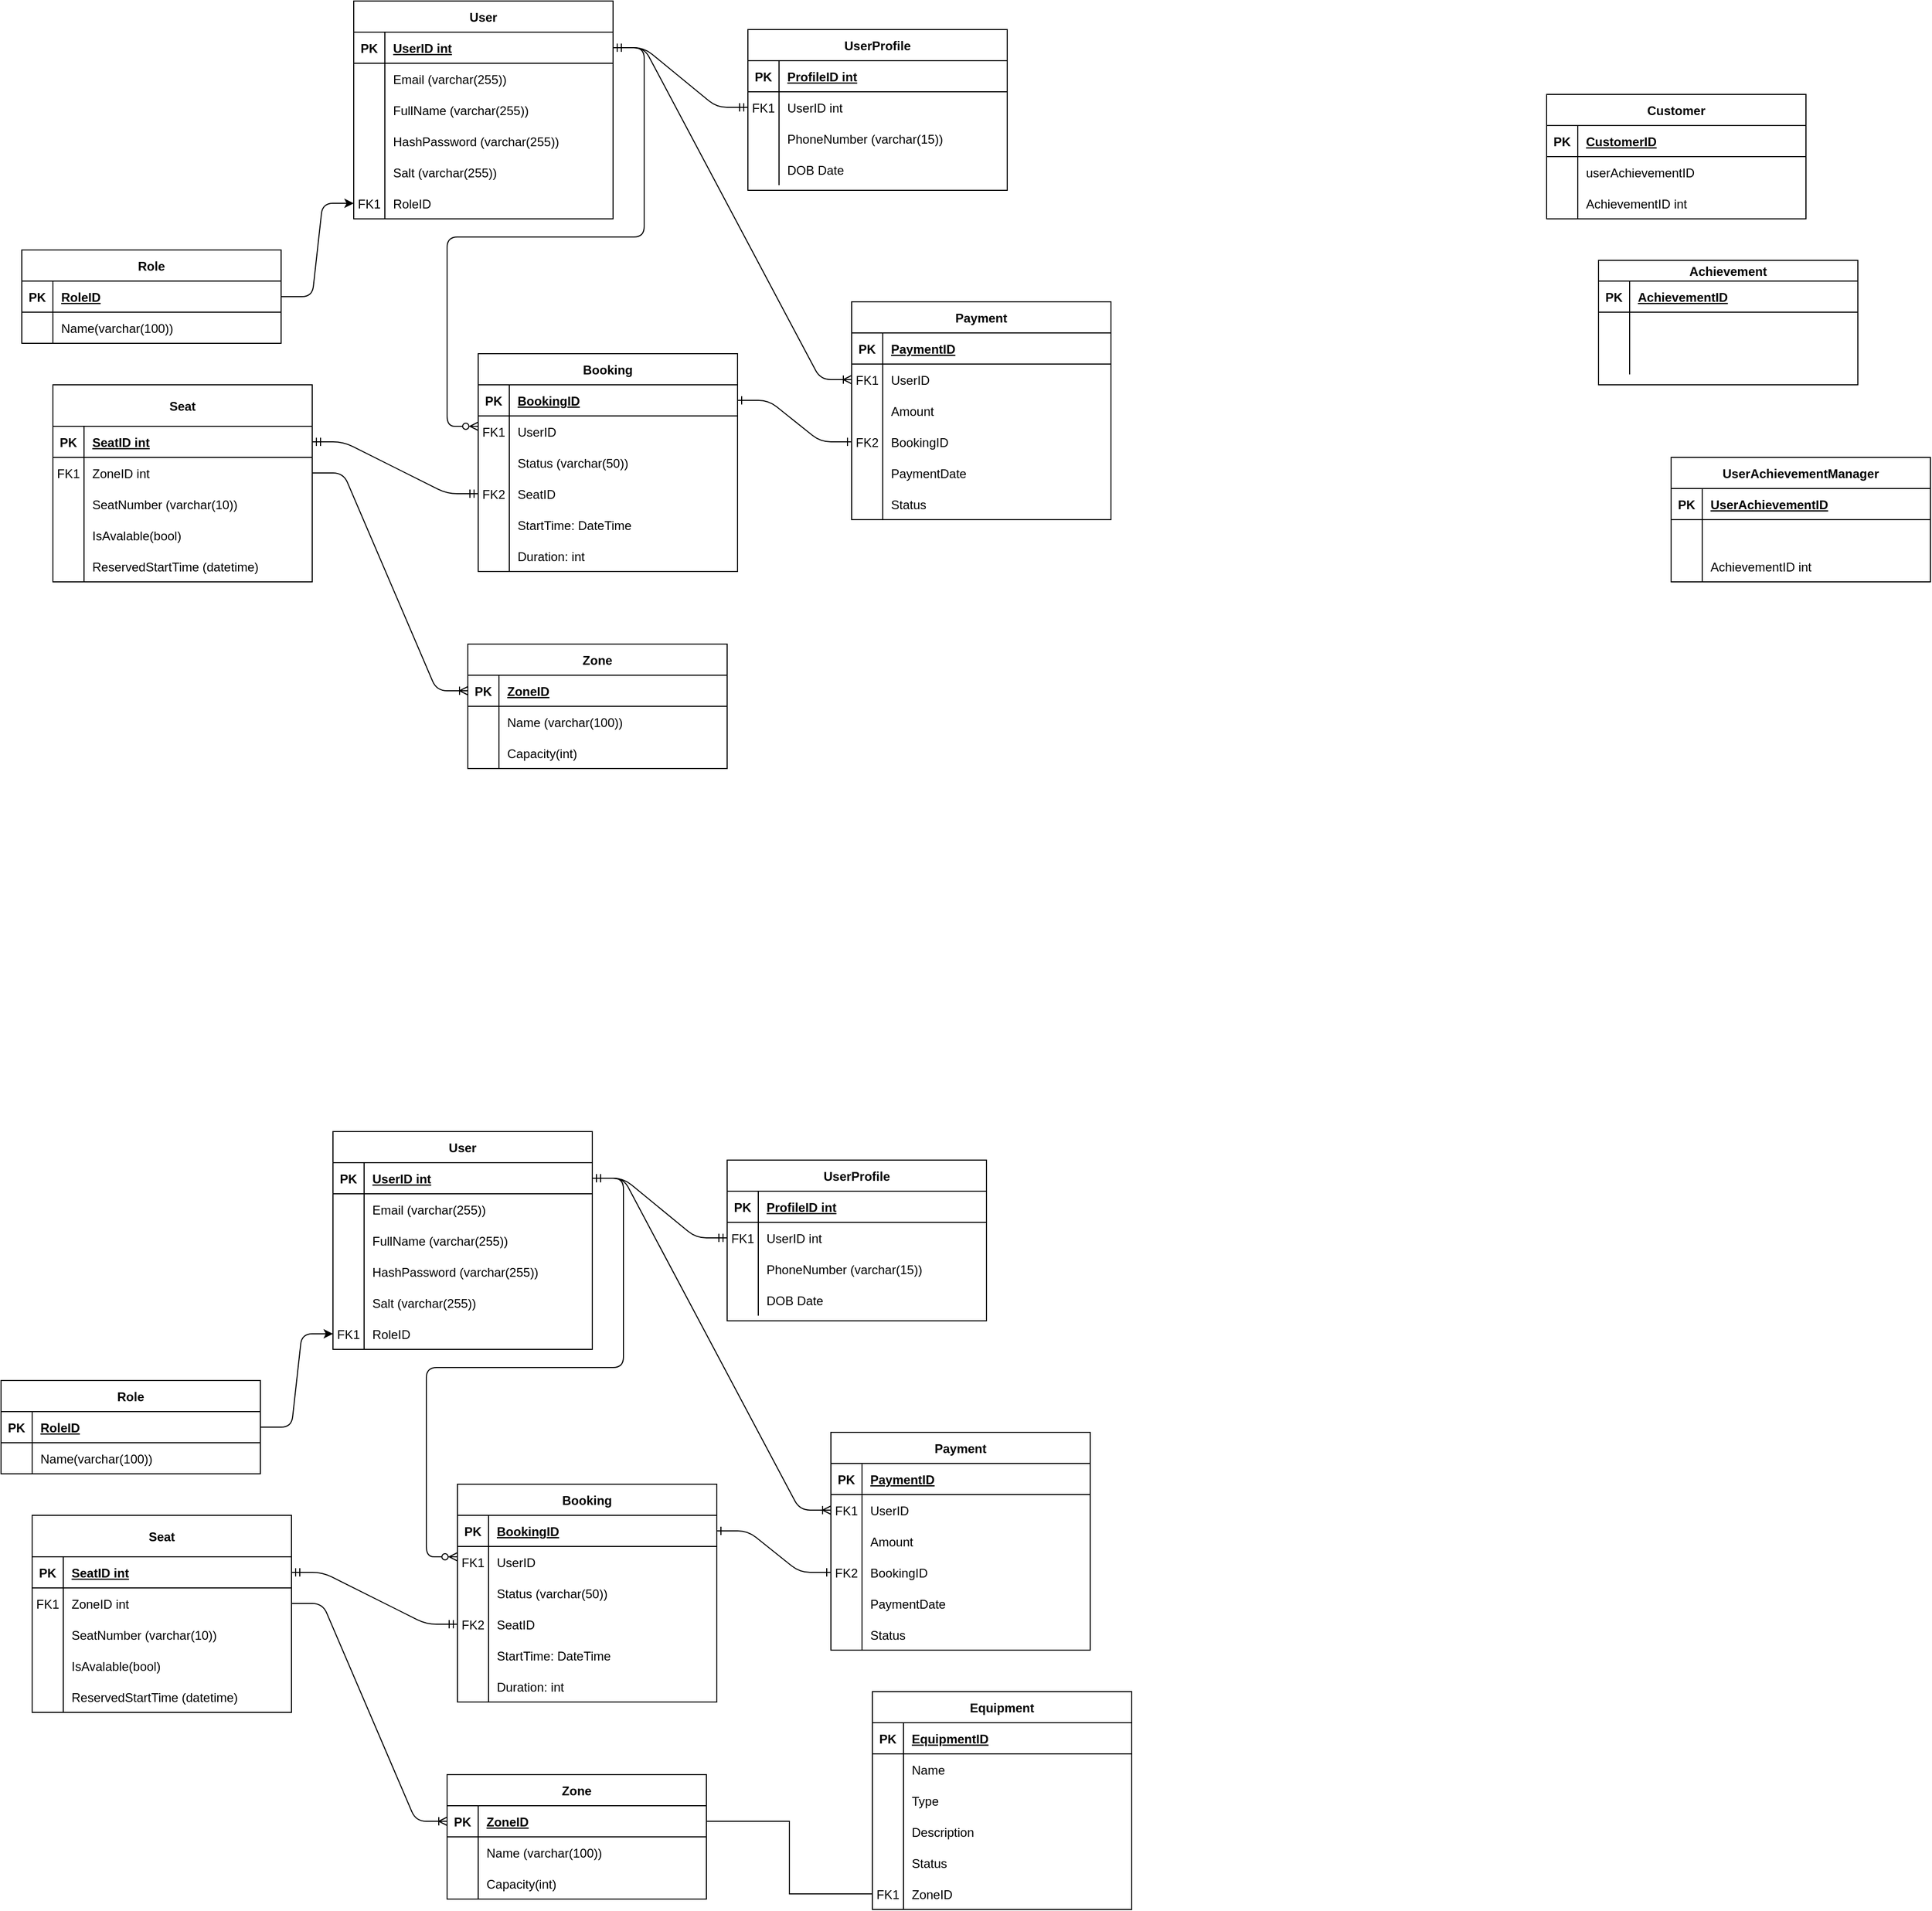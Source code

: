 <mxfile version="24.7.8">
  <diagram id="R2lEEEUBdFMjLlhIrx00" name="Page-1">
    <mxGraphModel dx="1416" dy="938" grid="1" gridSize="10" guides="1" tooltips="1" connect="1" arrows="1" fold="1" page="1" pageScale="1" pageWidth="2339" pageHeight="3300" math="0" shadow="0" extFonts="Permanent Marker^https://fonts.googleapis.com/css?family=Permanent+Marker">
      <root>
        <mxCell id="0" />
        <mxCell id="1" parent="0" />
        <mxCell id="C-vyLk0tnHw3VtMMgP7b-1" value="" style="edgeStyle=entityRelationEdgeStyle;endArrow=ERmandOne;startArrow=ERmandOne;endFill=0;startFill=0;" parent="1" source="C-vyLk0tnHw3VtMMgP7b-24" target="C-vyLk0tnHw3VtMMgP7b-6" edge="1">
          <mxGeometry width="100" height="100" relative="1" as="geometry">
            <mxPoint x="340" y="720" as="sourcePoint" />
            <mxPoint x="440" y="620" as="targetPoint" />
          </mxGeometry>
        </mxCell>
        <mxCell id="C-vyLk0tnHw3VtMMgP7b-2" value="UserProfile" style="shape=table;startSize=30;container=1;collapsible=1;childLayout=tableLayout;fixedRows=1;rowLines=0;fontStyle=1;align=center;resizeLast=1;" parent="1" vertex="1">
          <mxGeometry x="1220" y="187.5" width="250" height="155" as="geometry" />
        </mxCell>
        <mxCell id="C-vyLk0tnHw3VtMMgP7b-3" value="" style="shape=partialRectangle;collapsible=0;dropTarget=0;pointerEvents=0;fillColor=none;points=[[0,0.5],[1,0.5]];portConstraint=eastwest;top=0;left=0;right=0;bottom=1;" parent="C-vyLk0tnHw3VtMMgP7b-2" vertex="1">
          <mxGeometry y="30" width="250" height="30" as="geometry" />
        </mxCell>
        <mxCell id="C-vyLk0tnHw3VtMMgP7b-4" value="PK" style="shape=partialRectangle;overflow=hidden;connectable=0;fillColor=none;top=0;left=0;bottom=0;right=0;fontStyle=1;" parent="C-vyLk0tnHw3VtMMgP7b-3" vertex="1">
          <mxGeometry width="30" height="30" as="geometry">
            <mxRectangle width="30" height="30" as="alternateBounds" />
          </mxGeometry>
        </mxCell>
        <mxCell id="C-vyLk0tnHw3VtMMgP7b-5" value="ProfileID int" style="shape=partialRectangle;overflow=hidden;connectable=0;fillColor=none;top=0;left=0;bottom=0;right=0;align=left;spacingLeft=6;fontStyle=5;" parent="C-vyLk0tnHw3VtMMgP7b-3" vertex="1">
          <mxGeometry x="30" width="220" height="30" as="geometry">
            <mxRectangle width="220" height="30" as="alternateBounds" />
          </mxGeometry>
        </mxCell>
        <mxCell id="C-vyLk0tnHw3VtMMgP7b-6" value="" style="shape=partialRectangle;collapsible=0;dropTarget=0;pointerEvents=0;fillColor=none;points=[[0,0.5],[1,0.5]];portConstraint=eastwest;top=0;left=0;right=0;bottom=0;" parent="C-vyLk0tnHw3VtMMgP7b-2" vertex="1">
          <mxGeometry y="60" width="250" height="30" as="geometry" />
        </mxCell>
        <mxCell id="C-vyLk0tnHw3VtMMgP7b-7" value="FK1" style="shape=partialRectangle;overflow=hidden;connectable=0;fillColor=none;top=0;left=0;bottom=0;right=0;" parent="C-vyLk0tnHw3VtMMgP7b-6" vertex="1">
          <mxGeometry width="30" height="30" as="geometry">
            <mxRectangle width="30" height="30" as="alternateBounds" />
          </mxGeometry>
        </mxCell>
        <mxCell id="C-vyLk0tnHw3VtMMgP7b-8" value="UserID int" style="shape=partialRectangle;overflow=hidden;connectable=0;fillColor=none;top=0;left=0;bottom=0;right=0;align=left;spacingLeft=6;" parent="C-vyLk0tnHw3VtMMgP7b-6" vertex="1">
          <mxGeometry x="30" width="220" height="30" as="geometry">
            <mxRectangle width="220" height="30" as="alternateBounds" />
          </mxGeometry>
        </mxCell>
        <mxCell id="C-vyLk0tnHw3VtMMgP7b-9" value="" style="shape=partialRectangle;collapsible=0;dropTarget=0;pointerEvents=0;fillColor=none;points=[[0,0.5],[1,0.5]];portConstraint=eastwest;top=0;left=0;right=0;bottom=0;" parent="C-vyLk0tnHw3VtMMgP7b-2" vertex="1">
          <mxGeometry y="90" width="250" height="30" as="geometry" />
        </mxCell>
        <mxCell id="C-vyLk0tnHw3VtMMgP7b-10" value="" style="shape=partialRectangle;overflow=hidden;connectable=0;fillColor=none;top=0;left=0;bottom=0;right=0;" parent="C-vyLk0tnHw3VtMMgP7b-9" vertex="1">
          <mxGeometry width="30" height="30" as="geometry">
            <mxRectangle width="30" height="30" as="alternateBounds" />
          </mxGeometry>
        </mxCell>
        <mxCell id="C-vyLk0tnHw3VtMMgP7b-11" value="PhoneNumber (varchar(15))" style="shape=partialRectangle;overflow=hidden;connectable=0;fillColor=none;top=0;left=0;bottom=0;right=0;align=left;spacingLeft=6;" parent="C-vyLk0tnHw3VtMMgP7b-9" vertex="1">
          <mxGeometry x="30" width="220" height="30" as="geometry">
            <mxRectangle width="220" height="30" as="alternateBounds" />
          </mxGeometry>
        </mxCell>
        <mxCell id="amNPTqzkK8yoDytSvxM8-31" value="" style="shape=partialRectangle;collapsible=0;dropTarget=0;pointerEvents=0;fillColor=none;points=[[0,0.5],[1,0.5]];portConstraint=eastwest;top=0;left=0;right=0;bottom=0;" parent="C-vyLk0tnHw3VtMMgP7b-2" vertex="1">
          <mxGeometry y="120" width="250" height="30" as="geometry" />
        </mxCell>
        <mxCell id="amNPTqzkK8yoDytSvxM8-32" value="" style="shape=partialRectangle;overflow=hidden;connectable=0;fillColor=none;top=0;left=0;bottom=0;right=0;" parent="amNPTqzkK8yoDytSvxM8-31" vertex="1">
          <mxGeometry width="30" height="30" as="geometry">
            <mxRectangle width="30" height="30" as="alternateBounds" />
          </mxGeometry>
        </mxCell>
        <mxCell id="amNPTqzkK8yoDytSvxM8-33" value="DOB Date" style="shape=partialRectangle;overflow=hidden;connectable=0;fillColor=none;top=0;left=0;bottom=0;right=0;align=left;spacingLeft=6;" parent="amNPTqzkK8yoDytSvxM8-31" vertex="1">
          <mxGeometry x="30" width="220" height="30" as="geometry">
            <mxRectangle width="220" height="30" as="alternateBounds" />
          </mxGeometry>
        </mxCell>
        <mxCell id="C-vyLk0tnHw3VtMMgP7b-13" value="Booking" style="shape=table;startSize=30;container=1;collapsible=1;childLayout=tableLayout;fixedRows=1;rowLines=0;fontStyle=1;align=center;resizeLast=1;" parent="1" vertex="1">
          <mxGeometry x="960" y="500" width="250" height="210" as="geometry" />
        </mxCell>
        <mxCell id="C-vyLk0tnHw3VtMMgP7b-14" value="" style="shape=partialRectangle;collapsible=0;dropTarget=0;pointerEvents=0;fillColor=none;points=[[0,0.5],[1,0.5]];portConstraint=eastwest;top=0;left=0;right=0;bottom=1;" parent="C-vyLk0tnHw3VtMMgP7b-13" vertex="1">
          <mxGeometry y="30" width="250" height="30" as="geometry" />
        </mxCell>
        <mxCell id="C-vyLk0tnHw3VtMMgP7b-15" value="PK" style="shape=partialRectangle;overflow=hidden;connectable=0;fillColor=none;top=0;left=0;bottom=0;right=0;fontStyle=1;" parent="C-vyLk0tnHw3VtMMgP7b-14" vertex="1">
          <mxGeometry width="30" height="30" as="geometry">
            <mxRectangle width="30" height="30" as="alternateBounds" />
          </mxGeometry>
        </mxCell>
        <mxCell id="C-vyLk0tnHw3VtMMgP7b-16" value="BookingID  " style="shape=partialRectangle;overflow=hidden;connectable=0;fillColor=none;top=0;left=0;bottom=0;right=0;align=left;spacingLeft=6;fontStyle=5;" parent="C-vyLk0tnHw3VtMMgP7b-14" vertex="1">
          <mxGeometry x="30" width="220" height="30" as="geometry">
            <mxRectangle width="220" height="30" as="alternateBounds" />
          </mxGeometry>
        </mxCell>
        <mxCell id="C-vyLk0tnHw3VtMMgP7b-17" value="" style="shape=partialRectangle;collapsible=0;dropTarget=0;pointerEvents=0;fillColor=none;points=[[0,0.5],[1,0.5]];portConstraint=eastwest;top=0;left=0;right=0;bottom=0;" parent="C-vyLk0tnHw3VtMMgP7b-13" vertex="1">
          <mxGeometry y="60" width="250" height="30" as="geometry" />
        </mxCell>
        <mxCell id="C-vyLk0tnHw3VtMMgP7b-18" value="FK1" style="shape=partialRectangle;overflow=hidden;connectable=0;fillColor=none;top=0;left=0;bottom=0;right=0;" parent="C-vyLk0tnHw3VtMMgP7b-17" vertex="1">
          <mxGeometry width="30" height="30" as="geometry">
            <mxRectangle width="30" height="30" as="alternateBounds" />
          </mxGeometry>
        </mxCell>
        <mxCell id="C-vyLk0tnHw3VtMMgP7b-19" value="UserID" style="shape=partialRectangle;overflow=hidden;connectable=0;fillColor=none;top=0;left=0;bottom=0;right=0;align=left;spacingLeft=6;" parent="C-vyLk0tnHw3VtMMgP7b-17" vertex="1">
          <mxGeometry x="30" width="220" height="30" as="geometry">
            <mxRectangle width="220" height="30" as="alternateBounds" />
          </mxGeometry>
        </mxCell>
        <mxCell id="zxxD77Yj5q86pygoH_fs-26" value="" style="shape=partialRectangle;collapsible=0;dropTarget=0;pointerEvents=0;fillColor=none;points=[[0,0.5],[1,0.5]];portConstraint=eastwest;top=0;left=0;right=0;bottom=0;" parent="C-vyLk0tnHw3VtMMgP7b-13" vertex="1">
          <mxGeometry y="90" width="250" height="30" as="geometry" />
        </mxCell>
        <mxCell id="zxxD77Yj5q86pygoH_fs-27" value="" style="shape=partialRectangle;overflow=hidden;connectable=0;fillColor=none;top=0;left=0;bottom=0;right=0;" parent="zxxD77Yj5q86pygoH_fs-26" vertex="1">
          <mxGeometry width="30" height="30" as="geometry">
            <mxRectangle width="30" height="30" as="alternateBounds" />
          </mxGeometry>
        </mxCell>
        <mxCell id="zxxD77Yj5q86pygoH_fs-28" value="Status (varchar(50)) " style="shape=partialRectangle;overflow=hidden;connectable=0;fillColor=none;top=0;left=0;bottom=0;right=0;align=left;spacingLeft=6;" parent="zxxD77Yj5q86pygoH_fs-26" vertex="1">
          <mxGeometry x="30" width="220" height="30" as="geometry">
            <mxRectangle width="220" height="30" as="alternateBounds" />
          </mxGeometry>
        </mxCell>
        <mxCell id="zxxD77Yj5q86pygoH_fs-48" value="" style="shape=partialRectangle;collapsible=0;dropTarget=0;pointerEvents=0;fillColor=none;points=[[0,0.5],[1,0.5]];portConstraint=eastwest;top=0;left=0;right=0;bottom=0;" parent="C-vyLk0tnHw3VtMMgP7b-13" vertex="1">
          <mxGeometry y="120" width="250" height="30" as="geometry" />
        </mxCell>
        <mxCell id="zxxD77Yj5q86pygoH_fs-49" value="FK2" style="shape=partialRectangle;overflow=hidden;connectable=0;fillColor=none;top=0;left=0;bottom=0;right=0;" parent="zxxD77Yj5q86pygoH_fs-48" vertex="1">
          <mxGeometry width="30" height="30" as="geometry">
            <mxRectangle width="30" height="30" as="alternateBounds" />
          </mxGeometry>
        </mxCell>
        <mxCell id="zxxD77Yj5q86pygoH_fs-50" value="SeatID" style="shape=partialRectangle;overflow=hidden;connectable=0;fillColor=none;top=0;left=0;bottom=0;right=0;align=left;spacingLeft=6;" parent="zxxD77Yj5q86pygoH_fs-48" vertex="1">
          <mxGeometry x="30" width="220" height="30" as="geometry">
            <mxRectangle width="220" height="30" as="alternateBounds" />
          </mxGeometry>
        </mxCell>
        <mxCell id="amNPTqzkK8yoDytSvxM8-1" value="" style="shape=partialRectangle;collapsible=0;dropTarget=0;pointerEvents=0;fillColor=none;points=[[0,0.5],[1,0.5]];portConstraint=eastwest;top=0;left=0;right=0;bottom=0;" parent="C-vyLk0tnHw3VtMMgP7b-13" vertex="1">
          <mxGeometry y="150" width="250" height="30" as="geometry" />
        </mxCell>
        <mxCell id="amNPTqzkK8yoDytSvxM8-2" value="" style="shape=partialRectangle;overflow=hidden;connectable=0;fillColor=none;top=0;left=0;bottom=0;right=0;" parent="amNPTqzkK8yoDytSvxM8-1" vertex="1">
          <mxGeometry width="30" height="30" as="geometry">
            <mxRectangle width="30" height="30" as="alternateBounds" />
          </mxGeometry>
        </mxCell>
        <mxCell id="amNPTqzkK8yoDytSvxM8-3" value="StartTime: DateTime" style="shape=partialRectangle;overflow=hidden;connectable=0;fillColor=none;top=0;left=0;bottom=0;right=0;align=left;spacingLeft=6;" parent="amNPTqzkK8yoDytSvxM8-1" vertex="1">
          <mxGeometry x="30" width="220" height="30" as="geometry">
            <mxRectangle width="220" height="30" as="alternateBounds" />
          </mxGeometry>
        </mxCell>
        <mxCell id="k6glATSIpJ9wT84vITup-4" value="" style="shape=partialRectangle;collapsible=0;dropTarget=0;pointerEvents=0;fillColor=none;points=[[0,0.5],[1,0.5]];portConstraint=eastwest;top=0;left=0;right=0;bottom=0;" parent="C-vyLk0tnHw3VtMMgP7b-13" vertex="1">
          <mxGeometry y="180" width="250" height="30" as="geometry" />
        </mxCell>
        <mxCell id="k6glATSIpJ9wT84vITup-5" value="" style="shape=partialRectangle;overflow=hidden;connectable=0;fillColor=none;top=0;left=0;bottom=0;right=0;" parent="k6glATSIpJ9wT84vITup-4" vertex="1">
          <mxGeometry width="30" height="30" as="geometry">
            <mxRectangle width="30" height="30" as="alternateBounds" />
          </mxGeometry>
        </mxCell>
        <mxCell id="k6glATSIpJ9wT84vITup-6" value="Duration: int" style="shape=partialRectangle;overflow=hidden;connectable=0;fillColor=none;top=0;left=0;bottom=0;right=0;align=left;spacingLeft=6;" parent="k6glATSIpJ9wT84vITup-4" vertex="1">
          <mxGeometry x="30" width="220" height="30" as="geometry">
            <mxRectangle width="220" height="30" as="alternateBounds" />
          </mxGeometry>
        </mxCell>
        <mxCell id="C-vyLk0tnHw3VtMMgP7b-23" value="User" style="shape=table;startSize=30;container=1;collapsible=1;childLayout=tableLayout;fixedRows=1;rowLines=0;fontStyle=1;align=center;resizeLast=1;" parent="1" vertex="1">
          <mxGeometry x="840" y="160" width="250" height="210" as="geometry">
            <mxRectangle x="121" y="120" width="100" height="30" as="alternateBounds" />
          </mxGeometry>
        </mxCell>
        <mxCell id="C-vyLk0tnHw3VtMMgP7b-24" value="" style="shape=partialRectangle;collapsible=0;dropTarget=0;pointerEvents=0;fillColor=none;points=[[0,0.5],[1,0.5]];portConstraint=eastwest;top=0;left=0;right=0;bottom=1;" parent="C-vyLk0tnHw3VtMMgP7b-23" vertex="1">
          <mxGeometry y="30" width="250" height="30" as="geometry" />
        </mxCell>
        <mxCell id="C-vyLk0tnHw3VtMMgP7b-25" value="PK" style="shape=partialRectangle;overflow=hidden;connectable=0;fillColor=none;top=0;left=0;bottom=0;right=0;fontStyle=1;" parent="C-vyLk0tnHw3VtMMgP7b-24" vertex="1">
          <mxGeometry width="30" height="30" as="geometry">
            <mxRectangle width="30" height="30" as="alternateBounds" />
          </mxGeometry>
        </mxCell>
        <mxCell id="C-vyLk0tnHw3VtMMgP7b-26" value="UserID int" style="shape=partialRectangle;overflow=hidden;connectable=0;fillColor=none;top=0;left=0;bottom=0;right=0;align=left;spacingLeft=6;fontStyle=5;" parent="C-vyLk0tnHw3VtMMgP7b-24" vertex="1">
          <mxGeometry x="30" width="220" height="30" as="geometry">
            <mxRectangle width="220" height="30" as="alternateBounds" />
          </mxGeometry>
        </mxCell>
        <mxCell id="C-vyLk0tnHw3VtMMgP7b-27" value="" style="shape=partialRectangle;collapsible=0;dropTarget=0;pointerEvents=0;fillColor=none;points=[[0,0.5],[1,0.5]];portConstraint=eastwest;top=0;left=0;right=0;bottom=0;" parent="C-vyLk0tnHw3VtMMgP7b-23" vertex="1">
          <mxGeometry y="60" width="250" height="30" as="geometry" />
        </mxCell>
        <mxCell id="C-vyLk0tnHw3VtMMgP7b-28" value="" style="shape=partialRectangle;overflow=hidden;connectable=0;fillColor=none;top=0;left=0;bottom=0;right=0;" parent="C-vyLk0tnHw3VtMMgP7b-27" vertex="1">
          <mxGeometry width="30" height="30" as="geometry">
            <mxRectangle width="30" height="30" as="alternateBounds" />
          </mxGeometry>
        </mxCell>
        <mxCell id="C-vyLk0tnHw3VtMMgP7b-29" value="Email (varchar(255))" style="shape=partialRectangle;overflow=hidden;connectable=0;fillColor=none;top=0;left=0;bottom=0;right=0;align=left;spacingLeft=6;" parent="C-vyLk0tnHw3VtMMgP7b-27" vertex="1">
          <mxGeometry x="30" width="220" height="30" as="geometry">
            <mxRectangle width="220" height="30" as="alternateBounds" />
          </mxGeometry>
        </mxCell>
        <mxCell id="zxxD77Yj5q86pygoH_fs-10" value="" style="shape=partialRectangle;collapsible=0;dropTarget=0;pointerEvents=0;fillColor=none;points=[[0,0.5],[1,0.5]];portConstraint=eastwest;top=0;left=0;right=0;bottom=0;" parent="C-vyLk0tnHw3VtMMgP7b-23" vertex="1">
          <mxGeometry y="90" width="250" height="30" as="geometry" />
        </mxCell>
        <mxCell id="zxxD77Yj5q86pygoH_fs-11" value="" style="shape=partialRectangle;overflow=hidden;connectable=0;fillColor=none;top=0;left=0;bottom=0;right=0;" parent="zxxD77Yj5q86pygoH_fs-10" vertex="1">
          <mxGeometry width="30" height="30" as="geometry">
            <mxRectangle width="30" height="30" as="alternateBounds" />
          </mxGeometry>
        </mxCell>
        <mxCell id="zxxD77Yj5q86pygoH_fs-12" value="FullName (varchar(255))" style="shape=partialRectangle;overflow=hidden;connectable=0;fillColor=none;top=0;left=0;bottom=0;right=0;align=left;spacingLeft=6;" parent="zxxD77Yj5q86pygoH_fs-10" vertex="1">
          <mxGeometry x="30" width="220" height="30" as="geometry">
            <mxRectangle width="220" height="30" as="alternateBounds" />
          </mxGeometry>
        </mxCell>
        <mxCell id="zxxD77Yj5q86pygoH_fs-13" value="" style="shape=partialRectangle;collapsible=0;dropTarget=0;pointerEvents=0;fillColor=none;points=[[0,0.5],[1,0.5]];portConstraint=eastwest;top=0;left=0;right=0;bottom=0;" parent="C-vyLk0tnHw3VtMMgP7b-23" vertex="1">
          <mxGeometry y="120" width="250" height="30" as="geometry" />
        </mxCell>
        <mxCell id="zxxD77Yj5q86pygoH_fs-14" value="" style="shape=partialRectangle;overflow=hidden;connectable=0;fillColor=none;top=0;left=0;bottom=0;right=0;" parent="zxxD77Yj5q86pygoH_fs-13" vertex="1">
          <mxGeometry width="30" height="30" as="geometry">
            <mxRectangle width="30" height="30" as="alternateBounds" />
          </mxGeometry>
        </mxCell>
        <mxCell id="zxxD77Yj5q86pygoH_fs-15" value="HashPassword (varchar(255))" style="shape=partialRectangle;overflow=hidden;connectable=0;fillColor=none;top=0;left=0;bottom=0;right=0;align=left;spacingLeft=6;" parent="zxxD77Yj5q86pygoH_fs-13" vertex="1">
          <mxGeometry x="30" width="220" height="30" as="geometry">
            <mxRectangle width="220" height="30" as="alternateBounds" />
          </mxGeometry>
        </mxCell>
        <mxCell id="zxxD77Yj5q86pygoH_fs-16" value="" style="shape=partialRectangle;collapsible=0;dropTarget=0;pointerEvents=0;fillColor=none;points=[[0,0.5],[1,0.5]];portConstraint=eastwest;top=0;left=0;right=0;bottom=0;" parent="C-vyLk0tnHw3VtMMgP7b-23" vertex="1">
          <mxGeometry y="150" width="250" height="30" as="geometry" />
        </mxCell>
        <mxCell id="zxxD77Yj5q86pygoH_fs-17" value="" style="shape=partialRectangle;overflow=hidden;connectable=0;fillColor=none;top=0;left=0;bottom=0;right=0;" parent="zxxD77Yj5q86pygoH_fs-16" vertex="1">
          <mxGeometry width="30" height="30" as="geometry">
            <mxRectangle width="30" height="30" as="alternateBounds" />
          </mxGeometry>
        </mxCell>
        <mxCell id="zxxD77Yj5q86pygoH_fs-18" value="Salt (varchar(255))" style="shape=partialRectangle;overflow=hidden;connectable=0;fillColor=none;top=0;left=0;bottom=0;right=0;align=left;spacingLeft=6;" parent="zxxD77Yj5q86pygoH_fs-16" vertex="1">
          <mxGeometry x="30" width="220" height="30" as="geometry">
            <mxRectangle width="220" height="30" as="alternateBounds" />
          </mxGeometry>
        </mxCell>
        <mxCell id="spsJoUZIgRJW0kceCXd6-57" value="" style="shape=partialRectangle;collapsible=0;dropTarget=0;pointerEvents=0;fillColor=none;points=[[0,0.5],[1,0.5]];portConstraint=eastwest;top=0;left=0;right=0;bottom=0;" parent="C-vyLk0tnHw3VtMMgP7b-23" vertex="1">
          <mxGeometry y="180" width="250" height="30" as="geometry" />
        </mxCell>
        <mxCell id="spsJoUZIgRJW0kceCXd6-58" value="FK1" style="shape=partialRectangle;overflow=hidden;connectable=0;fillColor=none;top=0;left=0;bottom=0;right=0;" parent="spsJoUZIgRJW0kceCXd6-57" vertex="1">
          <mxGeometry width="30" height="30" as="geometry">
            <mxRectangle width="30" height="30" as="alternateBounds" />
          </mxGeometry>
        </mxCell>
        <mxCell id="spsJoUZIgRJW0kceCXd6-59" value="RoleID" style="shape=partialRectangle;overflow=hidden;connectable=0;fillColor=none;top=0;left=0;bottom=0;right=0;align=left;spacingLeft=6;" parent="spsJoUZIgRJW0kceCXd6-57" vertex="1">
          <mxGeometry x="30" width="220" height="30" as="geometry">
            <mxRectangle width="220" height="30" as="alternateBounds" />
          </mxGeometry>
        </mxCell>
        <mxCell id="spsJoUZIgRJW0kceCXd6-1" value="Seat" style="shape=table;startSize=40;container=1;collapsible=1;childLayout=tableLayout;fixedRows=1;rowLines=0;fontStyle=1;align=center;resizeLast=1;" parent="1" vertex="1">
          <mxGeometry x="550" y="530" width="250" height="190" as="geometry" />
        </mxCell>
        <mxCell id="spsJoUZIgRJW0kceCXd6-2" value="" style="shape=partialRectangle;collapsible=0;dropTarget=0;pointerEvents=0;fillColor=none;points=[[0,0.5],[1,0.5]];portConstraint=eastwest;top=0;left=0;right=0;bottom=1;" parent="spsJoUZIgRJW0kceCXd6-1" vertex="1">
          <mxGeometry y="40" width="250" height="30" as="geometry" />
        </mxCell>
        <mxCell id="spsJoUZIgRJW0kceCXd6-3" value="PK" style="shape=partialRectangle;overflow=hidden;connectable=0;fillColor=none;top=0;left=0;bottom=0;right=0;fontStyle=1;" parent="spsJoUZIgRJW0kceCXd6-2" vertex="1">
          <mxGeometry width="30" height="30" as="geometry">
            <mxRectangle width="30" height="30" as="alternateBounds" />
          </mxGeometry>
        </mxCell>
        <mxCell id="spsJoUZIgRJW0kceCXd6-4" value="SeatID int" style="shape=partialRectangle;overflow=hidden;connectable=0;fillColor=none;top=0;left=0;bottom=0;right=0;align=left;spacingLeft=6;fontStyle=5;" parent="spsJoUZIgRJW0kceCXd6-2" vertex="1">
          <mxGeometry x="30" width="220" height="30" as="geometry">
            <mxRectangle width="220" height="30" as="alternateBounds" />
          </mxGeometry>
        </mxCell>
        <mxCell id="spsJoUZIgRJW0kceCXd6-5" value="" style="shape=partialRectangle;collapsible=0;dropTarget=0;pointerEvents=0;fillColor=none;points=[[0,0.5],[1,0.5]];portConstraint=eastwest;top=0;left=0;right=0;bottom=0;" parent="spsJoUZIgRJW0kceCXd6-1" vertex="1">
          <mxGeometry y="70" width="250" height="30" as="geometry" />
        </mxCell>
        <mxCell id="spsJoUZIgRJW0kceCXd6-6" value="FK1" style="shape=partialRectangle;overflow=hidden;connectable=0;fillColor=none;top=0;left=0;bottom=0;right=0;" parent="spsJoUZIgRJW0kceCXd6-5" vertex="1">
          <mxGeometry width="30" height="30" as="geometry">
            <mxRectangle width="30" height="30" as="alternateBounds" />
          </mxGeometry>
        </mxCell>
        <mxCell id="spsJoUZIgRJW0kceCXd6-7" value="ZoneID int" style="shape=partialRectangle;overflow=hidden;connectable=0;fillColor=none;top=0;left=0;bottom=0;right=0;align=left;spacingLeft=6;" parent="spsJoUZIgRJW0kceCXd6-5" vertex="1">
          <mxGeometry x="30" width="220" height="30" as="geometry">
            <mxRectangle width="220" height="30" as="alternateBounds" />
          </mxGeometry>
        </mxCell>
        <mxCell id="spsJoUZIgRJW0kceCXd6-8" value="" style="shape=partialRectangle;collapsible=0;dropTarget=0;pointerEvents=0;fillColor=none;points=[[0,0.5],[1,0.5]];portConstraint=eastwest;top=0;left=0;right=0;bottom=0;" parent="spsJoUZIgRJW0kceCXd6-1" vertex="1">
          <mxGeometry y="100" width="250" height="30" as="geometry" />
        </mxCell>
        <mxCell id="spsJoUZIgRJW0kceCXd6-9" value="" style="shape=partialRectangle;overflow=hidden;connectable=0;fillColor=none;top=0;left=0;bottom=0;right=0;" parent="spsJoUZIgRJW0kceCXd6-8" vertex="1">
          <mxGeometry width="30" height="30" as="geometry">
            <mxRectangle width="30" height="30" as="alternateBounds" />
          </mxGeometry>
        </mxCell>
        <mxCell id="spsJoUZIgRJW0kceCXd6-10" value="SeatNumber (varchar(10))" style="shape=partialRectangle;overflow=hidden;connectable=0;fillColor=none;top=0;left=0;bottom=0;right=0;align=left;spacingLeft=6;" parent="spsJoUZIgRJW0kceCXd6-8" vertex="1">
          <mxGeometry x="30" width="220" height="30" as="geometry">
            <mxRectangle width="220" height="30" as="alternateBounds" />
          </mxGeometry>
        </mxCell>
        <mxCell id="spsJoUZIgRJW0kceCXd6-11" value="" style="shape=partialRectangle;collapsible=0;dropTarget=0;pointerEvents=0;fillColor=none;points=[[0,0.5],[1,0.5]];portConstraint=eastwest;top=0;left=0;right=0;bottom=0;" parent="spsJoUZIgRJW0kceCXd6-1" vertex="1">
          <mxGeometry y="130" width="250" height="30" as="geometry" />
        </mxCell>
        <mxCell id="spsJoUZIgRJW0kceCXd6-12" value="" style="shape=partialRectangle;overflow=hidden;connectable=0;fillColor=none;top=0;left=0;bottom=0;right=0;" parent="spsJoUZIgRJW0kceCXd6-11" vertex="1">
          <mxGeometry width="30" height="30" as="geometry">
            <mxRectangle width="30" height="30" as="alternateBounds" />
          </mxGeometry>
        </mxCell>
        <mxCell id="spsJoUZIgRJW0kceCXd6-13" value="IsAvalable(bool)" style="shape=partialRectangle;overflow=hidden;connectable=0;fillColor=none;top=0;left=0;bottom=0;right=0;align=left;spacingLeft=6;" parent="spsJoUZIgRJW0kceCXd6-11" vertex="1">
          <mxGeometry x="30" width="220" height="30" as="geometry">
            <mxRectangle width="220" height="30" as="alternateBounds" />
          </mxGeometry>
        </mxCell>
        <mxCell id="spsJoUZIgRJW0kceCXd6-14" value="" style="shape=partialRectangle;collapsible=0;dropTarget=0;pointerEvents=0;fillColor=none;points=[[0,0.5],[1,0.5]];portConstraint=eastwest;top=0;left=0;right=0;bottom=0;" parent="spsJoUZIgRJW0kceCXd6-1" vertex="1">
          <mxGeometry y="160" width="250" height="30" as="geometry" />
        </mxCell>
        <mxCell id="spsJoUZIgRJW0kceCXd6-15" value="" style="shape=partialRectangle;overflow=hidden;connectable=0;fillColor=none;top=0;left=0;bottom=0;right=0;" parent="spsJoUZIgRJW0kceCXd6-14" vertex="1">
          <mxGeometry width="30" height="30" as="geometry">
            <mxRectangle width="30" height="30" as="alternateBounds" />
          </mxGeometry>
        </mxCell>
        <mxCell id="spsJoUZIgRJW0kceCXd6-16" value="ReservedStartTime (datetime) " style="shape=partialRectangle;overflow=hidden;connectable=0;fillColor=none;top=0;left=0;bottom=0;right=0;align=left;spacingLeft=6;" parent="spsJoUZIgRJW0kceCXd6-14" vertex="1">
          <mxGeometry x="30" width="220" height="30" as="geometry">
            <mxRectangle width="220" height="30" as="alternateBounds" />
          </mxGeometry>
        </mxCell>
        <mxCell id="spsJoUZIgRJW0kceCXd6-20" value="Zone" style="shape=table;startSize=30;container=1;collapsible=1;childLayout=tableLayout;fixedRows=1;rowLines=0;fontStyle=1;align=center;resizeLast=1;" parent="1" vertex="1">
          <mxGeometry x="950" y="780" width="250" height="120" as="geometry" />
        </mxCell>
        <mxCell id="spsJoUZIgRJW0kceCXd6-21" value="" style="shape=partialRectangle;collapsible=0;dropTarget=0;pointerEvents=0;fillColor=none;points=[[0,0.5],[1,0.5]];portConstraint=eastwest;top=0;left=0;right=0;bottom=1;" parent="spsJoUZIgRJW0kceCXd6-20" vertex="1">
          <mxGeometry y="30" width="250" height="30" as="geometry" />
        </mxCell>
        <mxCell id="spsJoUZIgRJW0kceCXd6-22" value="PK" style="shape=partialRectangle;overflow=hidden;connectable=0;fillColor=none;top=0;left=0;bottom=0;right=0;fontStyle=1;" parent="spsJoUZIgRJW0kceCXd6-21" vertex="1">
          <mxGeometry width="30" height="30" as="geometry">
            <mxRectangle width="30" height="30" as="alternateBounds" />
          </mxGeometry>
        </mxCell>
        <mxCell id="spsJoUZIgRJW0kceCXd6-23" value="ZoneID" style="shape=partialRectangle;overflow=hidden;connectable=0;fillColor=none;top=0;left=0;bottom=0;right=0;align=left;spacingLeft=6;fontStyle=5;" parent="spsJoUZIgRJW0kceCXd6-21" vertex="1">
          <mxGeometry x="30" width="220" height="30" as="geometry">
            <mxRectangle width="220" height="30" as="alternateBounds" />
          </mxGeometry>
        </mxCell>
        <mxCell id="spsJoUZIgRJW0kceCXd6-24" value="" style="shape=partialRectangle;collapsible=0;dropTarget=0;pointerEvents=0;fillColor=none;points=[[0,0.5],[1,0.5]];portConstraint=eastwest;top=0;left=0;right=0;bottom=0;" parent="spsJoUZIgRJW0kceCXd6-20" vertex="1">
          <mxGeometry y="60" width="250" height="30" as="geometry" />
        </mxCell>
        <mxCell id="spsJoUZIgRJW0kceCXd6-25" value="" style="shape=partialRectangle;overflow=hidden;connectable=0;fillColor=none;top=0;left=0;bottom=0;right=0;" parent="spsJoUZIgRJW0kceCXd6-24" vertex="1">
          <mxGeometry width="30" height="30" as="geometry">
            <mxRectangle width="30" height="30" as="alternateBounds" />
          </mxGeometry>
        </mxCell>
        <mxCell id="spsJoUZIgRJW0kceCXd6-26" value="Name (varchar(100))   " style="shape=partialRectangle;overflow=hidden;connectable=0;fillColor=none;top=0;left=0;bottom=0;right=0;align=left;spacingLeft=6;" parent="spsJoUZIgRJW0kceCXd6-24" vertex="1">
          <mxGeometry x="30" width="220" height="30" as="geometry">
            <mxRectangle width="220" height="30" as="alternateBounds" />
          </mxGeometry>
        </mxCell>
        <mxCell id="spsJoUZIgRJW0kceCXd6-69" value="" style="shape=partialRectangle;collapsible=0;dropTarget=0;pointerEvents=0;fillColor=none;points=[[0,0.5],[1,0.5]];portConstraint=eastwest;top=0;left=0;right=0;bottom=0;" parent="spsJoUZIgRJW0kceCXd6-20" vertex="1">
          <mxGeometry y="90" width="250" height="30" as="geometry" />
        </mxCell>
        <mxCell id="spsJoUZIgRJW0kceCXd6-70" value="" style="shape=partialRectangle;overflow=hidden;connectable=0;fillColor=none;top=0;left=0;bottom=0;right=0;" parent="spsJoUZIgRJW0kceCXd6-69" vertex="1">
          <mxGeometry width="30" height="30" as="geometry">
            <mxRectangle width="30" height="30" as="alternateBounds" />
          </mxGeometry>
        </mxCell>
        <mxCell id="spsJoUZIgRJW0kceCXd6-71" value="Capacity(int)" style="shape=partialRectangle;overflow=hidden;connectable=0;fillColor=none;top=0;left=0;bottom=0;right=0;align=left;spacingLeft=6;" parent="spsJoUZIgRJW0kceCXd6-69" vertex="1">
          <mxGeometry x="30" width="220" height="30" as="geometry">
            <mxRectangle width="220" height="30" as="alternateBounds" />
          </mxGeometry>
        </mxCell>
        <mxCell id="spsJoUZIgRJW0kceCXd6-30" style="edgeStyle=entityRelationEdgeStyle;rounded=1;orthogonalLoop=1;jettySize=auto;html=1;entryX=1;entryY=0.5;entryDx=0;entryDy=0;endArrow=none;endFill=0;startArrow=ERoneToMany;startFill=0;exitX=0;exitY=0.5;exitDx=0;exitDy=0;" parent="1" source="spsJoUZIgRJW0kceCXd6-21" target="spsJoUZIgRJW0kceCXd6-5" edge="1">
          <mxGeometry relative="1" as="geometry">
            <mxPoint x="875" y="805" as="sourcePoint" />
            <mxPoint x="330" y="650" as="targetPoint" />
          </mxGeometry>
        </mxCell>
        <mxCell id="spsJoUZIgRJW0kceCXd6-60" style="edgeStyle=entityRelationEdgeStyle;rounded=1;orthogonalLoop=1;jettySize=auto;html=1;exitX=1;exitY=0.5;exitDx=0;exitDy=0;entryX=0;entryY=0.5;entryDx=0;entryDy=0;" parent="1" source="spsJoUZIgRJW0kceCXd6-32" target="spsJoUZIgRJW0kceCXd6-57" edge="1">
          <mxGeometry relative="1" as="geometry">
            <mxPoint x="630" y="200" as="sourcePoint" />
            <mxPoint x="760" y="340" as="targetPoint" />
            <Array as="points">
              <mxPoint x="-80" y="210" />
              <mxPoint x="40" y="260" />
              <mxPoint x="90" y="280" />
              <mxPoint x="-20" y="220" />
            </Array>
          </mxGeometry>
        </mxCell>
        <mxCell id="spsJoUZIgRJW0kceCXd6-31" value="Role" style="shape=table;startSize=30;container=1;collapsible=1;childLayout=tableLayout;fixedRows=1;rowLines=0;fontStyle=1;align=center;resizeLast=1;" parent="1" vertex="1">
          <mxGeometry x="520" y="400" width="250" height="90" as="geometry" />
        </mxCell>
        <mxCell id="spsJoUZIgRJW0kceCXd6-32" value="" style="shape=partialRectangle;collapsible=0;dropTarget=0;pointerEvents=0;fillColor=none;points=[[0,0.5],[1,0.5]];portConstraint=eastwest;top=0;left=0;right=0;bottom=1;" parent="spsJoUZIgRJW0kceCXd6-31" vertex="1">
          <mxGeometry y="30" width="250" height="30" as="geometry" />
        </mxCell>
        <mxCell id="spsJoUZIgRJW0kceCXd6-33" value="PK" style="shape=partialRectangle;overflow=hidden;connectable=0;fillColor=none;top=0;left=0;bottom=0;right=0;fontStyle=1;" parent="spsJoUZIgRJW0kceCXd6-32" vertex="1">
          <mxGeometry width="30" height="30" as="geometry">
            <mxRectangle width="30" height="30" as="alternateBounds" />
          </mxGeometry>
        </mxCell>
        <mxCell id="spsJoUZIgRJW0kceCXd6-34" value="RoleID" style="shape=partialRectangle;overflow=hidden;connectable=0;fillColor=none;top=0;left=0;bottom=0;right=0;align=left;spacingLeft=6;fontStyle=5;" parent="spsJoUZIgRJW0kceCXd6-32" vertex="1">
          <mxGeometry x="30" width="220" height="30" as="geometry">
            <mxRectangle width="220" height="30" as="alternateBounds" />
          </mxGeometry>
        </mxCell>
        <mxCell id="spsJoUZIgRJW0kceCXd6-35" value="" style="shape=partialRectangle;collapsible=0;dropTarget=0;pointerEvents=0;fillColor=none;points=[[0,0.5],[1,0.5]];portConstraint=eastwest;top=0;left=0;right=0;bottom=0;" parent="spsJoUZIgRJW0kceCXd6-31" vertex="1">
          <mxGeometry y="60" width="250" height="30" as="geometry" />
        </mxCell>
        <mxCell id="spsJoUZIgRJW0kceCXd6-36" value="" style="shape=partialRectangle;overflow=hidden;connectable=0;fillColor=none;top=0;left=0;bottom=0;right=0;" parent="spsJoUZIgRJW0kceCXd6-35" vertex="1">
          <mxGeometry width="30" height="30" as="geometry">
            <mxRectangle width="30" height="30" as="alternateBounds" />
          </mxGeometry>
        </mxCell>
        <mxCell id="spsJoUZIgRJW0kceCXd6-37" value="Name(varchar(100))" style="shape=partialRectangle;overflow=hidden;connectable=0;fillColor=none;top=0;left=0;bottom=0;right=0;align=left;spacingLeft=6;" parent="spsJoUZIgRJW0kceCXd6-35" vertex="1">
          <mxGeometry x="30" width="220" height="30" as="geometry">
            <mxRectangle width="220" height="30" as="alternateBounds" />
          </mxGeometry>
        </mxCell>
        <mxCell id="spsJoUZIgRJW0kceCXd6-68" style="edgeStyle=entityRelationEdgeStyle;rounded=1;orthogonalLoop=1;jettySize=auto;html=1;entryX=0;entryY=0.5;entryDx=0;entryDy=0;curved=0;startArrow=ERmandOne;startFill=0;endArrow=ERmandOne;endFill=0;" parent="1" source="spsJoUZIgRJW0kceCXd6-2" target="zxxD77Yj5q86pygoH_fs-48" edge="1">
          <mxGeometry relative="1" as="geometry" />
        </mxCell>
        <mxCell id="amNPTqzkK8yoDytSvxM8-5" value="Achievement" style="shape=table;startSize=20;container=1;collapsible=1;childLayout=tableLayout;fixedRows=1;rowLines=0;fontStyle=1;align=center;resizeLast=1;" parent="1" vertex="1">
          <mxGeometry x="2040" y="410" width="250" height="120" as="geometry" />
        </mxCell>
        <mxCell id="amNPTqzkK8yoDytSvxM8-6" value="" style="shape=partialRectangle;collapsible=0;dropTarget=0;pointerEvents=0;fillColor=none;points=[[0,0.5],[1,0.5]];portConstraint=eastwest;top=0;left=0;right=0;bottom=1;" parent="amNPTqzkK8yoDytSvxM8-5" vertex="1">
          <mxGeometry y="20" width="250" height="30" as="geometry" />
        </mxCell>
        <mxCell id="amNPTqzkK8yoDytSvxM8-7" value="PK" style="shape=partialRectangle;overflow=hidden;connectable=0;fillColor=none;top=0;left=0;bottom=0;right=0;fontStyle=1;" parent="amNPTqzkK8yoDytSvxM8-6" vertex="1">
          <mxGeometry width="30" height="30" as="geometry">
            <mxRectangle width="30" height="30" as="alternateBounds" />
          </mxGeometry>
        </mxCell>
        <mxCell id="amNPTqzkK8yoDytSvxM8-8" value="AchievementID" style="shape=partialRectangle;overflow=hidden;connectable=0;fillColor=none;top=0;left=0;bottom=0;right=0;align=left;spacingLeft=6;fontStyle=5;" parent="amNPTqzkK8yoDytSvxM8-6" vertex="1">
          <mxGeometry x="30" width="220" height="30" as="geometry">
            <mxRectangle width="220" height="30" as="alternateBounds" />
          </mxGeometry>
        </mxCell>
        <mxCell id="amNPTqzkK8yoDytSvxM8-9" value="" style="shape=partialRectangle;collapsible=0;dropTarget=0;pointerEvents=0;fillColor=none;points=[[0,0.5],[1,0.5]];portConstraint=eastwest;top=0;left=0;right=0;bottom=0;" parent="amNPTqzkK8yoDytSvxM8-5" vertex="1">
          <mxGeometry y="50" width="250" height="30" as="geometry" />
        </mxCell>
        <mxCell id="amNPTqzkK8yoDytSvxM8-10" value="" style="shape=partialRectangle;overflow=hidden;connectable=0;fillColor=none;top=0;left=0;bottom=0;right=0;" parent="amNPTqzkK8yoDytSvxM8-9" vertex="1">
          <mxGeometry width="30" height="30" as="geometry">
            <mxRectangle width="30" height="30" as="alternateBounds" />
          </mxGeometry>
        </mxCell>
        <mxCell id="amNPTqzkK8yoDytSvxM8-11" value="" style="shape=partialRectangle;overflow=hidden;connectable=0;fillColor=none;top=0;left=0;bottom=0;right=0;align=left;spacingLeft=6;" parent="amNPTqzkK8yoDytSvxM8-9" vertex="1">
          <mxGeometry x="30" width="220" height="30" as="geometry">
            <mxRectangle width="220" height="30" as="alternateBounds" />
          </mxGeometry>
        </mxCell>
        <mxCell id="amNPTqzkK8yoDytSvxM8-12" value="" style="shape=partialRectangle;collapsible=0;dropTarget=0;pointerEvents=0;fillColor=none;points=[[0,0.5],[1,0.5]];portConstraint=eastwest;top=0;left=0;right=0;bottom=0;" parent="amNPTqzkK8yoDytSvxM8-5" vertex="1">
          <mxGeometry y="80" width="250" height="30" as="geometry" />
        </mxCell>
        <mxCell id="amNPTqzkK8yoDytSvxM8-13" value="" style="shape=partialRectangle;overflow=hidden;connectable=0;fillColor=none;top=0;left=0;bottom=0;right=0;" parent="amNPTqzkK8yoDytSvxM8-12" vertex="1">
          <mxGeometry width="30" height="30" as="geometry">
            <mxRectangle width="30" height="30" as="alternateBounds" />
          </mxGeometry>
        </mxCell>
        <mxCell id="amNPTqzkK8yoDytSvxM8-14" value="" style="shape=partialRectangle;overflow=hidden;connectable=0;fillColor=none;top=0;left=0;bottom=0;right=0;align=left;spacingLeft=6;" parent="amNPTqzkK8yoDytSvxM8-12" vertex="1">
          <mxGeometry x="30" width="220" height="30" as="geometry">
            <mxRectangle width="220" height="30" as="alternateBounds" />
          </mxGeometry>
        </mxCell>
        <mxCell id="amNPTqzkK8yoDytSvxM8-15" value="UserAchievementManager" style="shape=table;startSize=30;container=1;collapsible=1;childLayout=tableLayout;fixedRows=1;rowLines=0;fontStyle=1;align=center;resizeLast=1;" parent="1" vertex="1">
          <mxGeometry x="2110" y="600" width="250" height="120" as="geometry" />
        </mxCell>
        <mxCell id="amNPTqzkK8yoDytSvxM8-16" value="" style="shape=partialRectangle;collapsible=0;dropTarget=0;pointerEvents=0;fillColor=none;points=[[0,0.5],[1,0.5]];portConstraint=eastwest;top=0;left=0;right=0;bottom=1;" parent="amNPTqzkK8yoDytSvxM8-15" vertex="1">
          <mxGeometry y="30" width="250" height="30" as="geometry" />
        </mxCell>
        <mxCell id="amNPTqzkK8yoDytSvxM8-17" value="PK" style="shape=partialRectangle;overflow=hidden;connectable=0;fillColor=none;top=0;left=0;bottom=0;right=0;fontStyle=1;" parent="amNPTqzkK8yoDytSvxM8-16" vertex="1">
          <mxGeometry width="30" height="30" as="geometry">
            <mxRectangle width="30" height="30" as="alternateBounds" />
          </mxGeometry>
        </mxCell>
        <mxCell id="amNPTqzkK8yoDytSvxM8-18" value="UserAchievementID" style="shape=partialRectangle;overflow=hidden;connectable=0;fillColor=none;top=0;left=0;bottom=0;right=0;align=left;spacingLeft=6;fontStyle=5;" parent="amNPTqzkK8yoDytSvxM8-16" vertex="1">
          <mxGeometry x="30" width="220" height="30" as="geometry">
            <mxRectangle width="220" height="30" as="alternateBounds" />
          </mxGeometry>
        </mxCell>
        <mxCell id="amNPTqzkK8yoDytSvxM8-19" value="" style="shape=partialRectangle;collapsible=0;dropTarget=0;pointerEvents=0;fillColor=none;points=[[0,0.5],[1,0.5]];portConstraint=eastwest;top=0;left=0;right=0;bottom=0;" parent="amNPTqzkK8yoDytSvxM8-15" vertex="1">
          <mxGeometry y="60" width="250" height="30" as="geometry" />
        </mxCell>
        <mxCell id="amNPTqzkK8yoDytSvxM8-20" value="" style="shape=partialRectangle;overflow=hidden;connectable=0;fillColor=none;top=0;left=0;bottom=0;right=0;" parent="amNPTqzkK8yoDytSvxM8-19" vertex="1">
          <mxGeometry width="30" height="30" as="geometry">
            <mxRectangle width="30" height="30" as="alternateBounds" />
          </mxGeometry>
        </mxCell>
        <mxCell id="amNPTqzkK8yoDytSvxM8-21" value="" style="shape=partialRectangle;overflow=hidden;connectable=0;fillColor=none;top=0;left=0;bottom=0;right=0;align=left;spacingLeft=6;" parent="amNPTqzkK8yoDytSvxM8-19" vertex="1">
          <mxGeometry x="30" width="220" height="30" as="geometry">
            <mxRectangle width="220" height="30" as="alternateBounds" />
          </mxGeometry>
        </mxCell>
        <mxCell id="amNPTqzkK8yoDytSvxM8-22" value="" style="shape=partialRectangle;collapsible=0;dropTarget=0;pointerEvents=0;fillColor=none;points=[[0,0.5],[1,0.5]];portConstraint=eastwest;top=0;left=0;right=0;bottom=0;" parent="amNPTqzkK8yoDytSvxM8-15" vertex="1">
          <mxGeometry y="90" width="250" height="30" as="geometry" />
        </mxCell>
        <mxCell id="amNPTqzkK8yoDytSvxM8-23" value="" style="shape=partialRectangle;overflow=hidden;connectable=0;fillColor=none;top=0;left=0;bottom=0;right=0;" parent="amNPTqzkK8yoDytSvxM8-22" vertex="1">
          <mxGeometry width="30" height="30" as="geometry">
            <mxRectangle width="30" height="30" as="alternateBounds" />
          </mxGeometry>
        </mxCell>
        <mxCell id="amNPTqzkK8yoDytSvxM8-24" value="AchievementID int" style="shape=partialRectangle;overflow=hidden;connectable=0;fillColor=none;top=0;left=0;bottom=0;right=0;align=left;spacingLeft=6;" parent="amNPTqzkK8yoDytSvxM8-22" vertex="1">
          <mxGeometry x="30" width="220" height="30" as="geometry">
            <mxRectangle width="220" height="30" as="alternateBounds" />
          </mxGeometry>
        </mxCell>
        <mxCell id="amNPTqzkK8yoDytSvxM8-34" value="Customer" style="shape=table;startSize=30;container=1;collapsible=1;childLayout=tableLayout;fixedRows=1;rowLines=0;fontStyle=1;align=center;resizeLast=1;" parent="1" vertex="1">
          <mxGeometry x="1990" y="250" width="250" height="120" as="geometry" />
        </mxCell>
        <mxCell id="amNPTqzkK8yoDytSvxM8-35" value="" style="shape=partialRectangle;collapsible=0;dropTarget=0;pointerEvents=0;fillColor=none;points=[[0,0.5],[1,0.5]];portConstraint=eastwest;top=0;left=0;right=0;bottom=1;" parent="amNPTqzkK8yoDytSvxM8-34" vertex="1">
          <mxGeometry y="30" width="250" height="30" as="geometry" />
        </mxCell>
        <mxCell id="amNPTqzkK8yoDytSvxM8-36" value="PK" style="shape=partialRectangle;overflow=hidden;connectable=0;fillColor=none;top=0;left=0;bottom=0;right=0;fontStyle=1;" parent="amNPTqzkK8yoDytSvxM8-35" vertex="1">
          <mxGeometry width="30" height="30" as="geometry">
            <mxRectangle width="30" height="30" as="alternateBounds" />
          </mxGeometry>
        </mxCell>
        <mxCell id="amNPTqzkK8yoDytSvxM8-37" value="CustomerID" style="shape=partialRectangle;overflow=hidden;connectable=0;fillColor=none;top=0;left=0;bottom=0;right=0;align=left;spacingLeft=6;fontStyle=5;" parent="amNPTqzkK8yoDytSvxM8-35" vertex="1">
          <mxGeometry x="30" width="220" height="30" as="geometry">
            <mxRectangle width="220" height="30" as="alternateBounds" />
          </mxGeometry>
        </mxCell>
        <mxCell id="amNPTqzkK8yoDytSvxM8-38" value="" style="shape=partialRectangle;collapsible=0;dropTarget=0;pointerEvents=0;fillColor=none;points=[[0,0.5],[1,0.5]];portConstraint=eastwest;top=0;left=0;right=0;bottom=0;" parent="amNPTqzkK8yoDytSvxM8-34" vertex="1">
          <mxGeometry y="60" width="250" height="30" as="geometry" />
        </mxCell>
        <mxCell id="amNPTqzkK8yoDytSvxM8-39" value="" style="shape=partialRectangle;overflow=hidden;connectable=0;fillColor=none;top=0;left=0;bottom=0;right=0;" parent="amNPTqzkK8yoDytSvxM8-38" vertex="1">
          <mxGeometry width="30" height="30" as="geometry">
            <mxRectangle width="30" height="30" as="alternateBounds" />
          </mxGeometry>
        </mxCell>
        <mxCell id="amNPTqzkK8yoDytSvxM8-40" value="userAchievementID" style="shape=partialRectangle;overflow=hidden;connectable=0;fillColor=none;top=0;left=0;bottom=0;right=0;align=left;spacingLeft=6;" parent="amNPTqzkK8yoDytSvxM8-38" vertex="1">
          <mxGeometry x="30" width="220" height="30" as="geometry">
            <mxRectangle width="220" height="30" as="alternateBounds" />
          </mxGeometry>
        </mxCell>
        <mxCell id="amNPTqzkK8yoDytSvxM8-41" value="" style="shape=partialRectangle;collapsible=0;dropTarget=0;pointerEvents=0;fillColor=none;points=[[0,0.5],[1,0.5]];portConstraint=eastwest;top=0;left=0;right=0;bottom=0;" parent="amNPTqzkK8yoDytSvxM8-34" vertex="1">
          <mxGeometry y="90" width="250" height="30" as="geometry" />
        </mxCell>
        <mxCell id="amNPTqzkK8yoDytSvxM8-42" value="" style="shape=partialRectangle;overflow=hidden;connectable=0;fillColor=none;top=0;left=0;bottom=0;right=0;" parent="amNPTqzkK8yoDytSvxM8-41" vertex="1">
          <mxGeometry width="30" height="30" as="geometry">
            <mxRectangle width="30" height="30" as="alternateBounds" />
          </mxGeometry>
        </mxCell>
        <mxCell id="amNPTqzkK8yoDytSvxM8-43" value="AchievementID int" style="shape=partialRectangle;overflow=hidden;connectable=0;fillColor=none;top=0;left=0;bottom=0;right=0;align=left;spacingLeft=6;" parent="amNPTqzkK8yoDytSvxM8-41" vertex="1">
          <mxGeometry x="30" width="220" height="30" as="geometry">
            <mxRectangle width="220" height="30" as="alternateBounds" />
          </mxGeometry>
        </mxCell>
        <mxCell id="DgM_AmbiYjlIOOyvr3Yt-23" style="edgeStyle=entityRelationEdgeStyle;rounded=1;orthogonalLoop=1;jettySize=auto;html=1;endArrow=ERzeroToMany;endFill=0;" parent="1" source="C-vyLk0tnHw3VtMMgP7b-24" edge="1">
          <mxGeometry relative="1" as="geometry">
            <mxPoint x="960" y="570" as="targetPoint" />
          </mxGeometry>
        </mxCell>
        <mxCell id="DgM_AmbiYjlIOOyvr3Yt-51" value="Payment" style="shape=table;startSize=30;container=1;collapsible=1;childLayout=tableLayout;fixedRows=1;rowLines=0;fontStyle=1;align=center;resizeLast=1;" parent="1" vertex="1">
          <mxGeometry x="1320" y="450" width="250" height="210" as="geometry" />
        </mxCell>
        <mxCell id="DgM_AmbiYjlIOOyvr3Yt-52" value="" style="shape=partialRectangle;collapsible=0;dropTarget=0;pointerEvents=0;fillColor=none;points=[[0,0.5],[1,0.5]];portConstraint=eastwest;top=0;left=0;right=0;bottom=1;" parent="DgM_AmbiYjlIOOyvr3Yt-51" vertex="1">
          <mxGeometry y="30" width="250" height="30" as="geometry" />
        </mxCell>
        <mxCell id="DgM_AmbiYjlIOOyvr3Yt-53" value="PK" style="shape=partialRectangle;overflow=hidden;connectable=0;fillColor=none;top=0;left=0;bottom=0;right=0;fontStyle=1;" parent="DgM_AmbiYjlIOOyvr3Yt-52" vertex="1">
          <mxGeometry width="30" height="30" as="geometry">
            <mxRectangle width="30" height="30" as="alternateBounds" />
          </mxGeometry>
        </mxCell>
        <mxCell id="DgM_AmbiYjlIOOyvr3Yt-54" value="PaymentID" style="shape=partialRectangle;overflow=hidden;connectable=0;fillColor=none;top=0;left=0;bottom=0;right=0;align=left;spacingLeft=6;fontStyle=5;" parent="DgM_AmbiYjlIOOyvr3Yt-52" vertex="1">
          <mxGeometry x="30" width="220" height="30" as="geometry">
            <mxRectangle width="220" height="30" as="alternateBounds" />
          </mxGeometry>
        </mxCell>
        <mxCell id="DgM_AmbiYjlIOOyvr3Yt-55" value="" style="shape=partialRectangle;collapsible=0;dropTarget=0;pointerEvents=0;fillColor=none;points=[[0,0.5],[1,0.5]];portConstraint=eastwest;top=0;left=0;right=0;bottom=0;" parent="DgM_AmbiYjlIOOyvr3Yt-51" vertex="1">
          <mxGeometry y="60" width="250" height="30" as="geometry" />
        </mxCell>
        <mxCell id="DgM_AmbiYjlIOOyvr3Yt-56" value="FK1" style="shape=partialRectangle;overflow=hidden;connectable=0;fillColor=none;top=0;left=0;bottom=0;right=0;" parent="DgM_AmbiYjlIOOyvr3Yt-55" vertex="1">
          <mxGeometry width="30" height="30" as="geometry">
            <mxRectangle width="30" height="30" as="alternateBounds" />
          </mxGeometry>
        </mxCell>
        <mxCell id="DgM_AmbiYjlIOOyvr3Yt-57" value="UserID" style="shape=partialRectangle;overflow=hidden;connectable=0;fillColor=none;top=0;left=0;bottom=0;right=0;align=left;spacingLeft=6;" parent="DgM_AmbiYjlIOOyvr3Yt-55" vertex="1">
          <mxGeometry x="30" width="220" height="30" as="geometry">
            <mxRectangle width="220" height="30" as="alternateBounds" />
          </mxGeometry>
        </mxCell>
        <mxCell id="DgM_AmbiYjlIOOyvr3Yt-58" value="" style="shape=partialRectangle;collapsible=0;dropTarget=0;pointerEvents=0;fillColor=none;points=[[0,0.5],[1,0.5]];portConstraint=eastwest;top=0;left=0;right=0;bottom=0;" parent="DgM_AmbiYjlIOOyvr3Yt-51" vertex="1">
          <mxGeometry y="90" width="250" height="30" as="geometry" />
        </mxCell>
        <mxCell id="DgM_AmbiYjlIOOyvr3Yt-59" value="" style="shape=partialRectangle;overflow=hidden;connectable=0;fillColor=none;top=0;left=0;bottom=0;right=0;" parent="DgM_AmbiYjlIOOyvr3Yt-58" vertex="1">
          <mxGeometry width="30" height="30" as="geometry">
            <mxRectangle width="30" height="30" as="alternateBounds" />
          </mxGeometry>
        </mxCell>
        <mxCell id="DgM_AmbiYjlIOOyvr3Yt-60" value="Amount " style="shape=partialRectangle;overflow=hidden;connectable=0;fillColor=none;top=0;left=0;bottom=0;right=0;align=left;spacingLeft=6;" parent="DgM_AmbiYjlIOOyvr3Yt-58" vertex="1">
          <mxGeometry x="30" width="220" height="30" as="geometry">
            <mxRectangle width="220" height="30" as="alternateBounds" />
          </mxGeometry>
        </mxCell>
        <mxCell id="DgM_AmbiYjlIOOyvr3Yt-61" value="" style="shape=partialRectangle;collapsible=0;dropTarget=0;pointerEvents=0;fillColor=none;points=[[0,0.5],[1,0.5]];portConstraint=eastwest;top=0;left=0;right=0;bottom=0;" parent="DgM_AmbiYjlIOOyvr3Yt-51" vertex="1">
          <mxGeometry y="120" width="250" height="30" as="geometry" />
        </mxCell>
        <mxCell id="DgM_AmbiYjlIOOyvr3Yt-62" value="FK2" style="shape=partialRectangle;overflow=hidden;connectable=0;fillColor=none;top=0;left=0;bottom=0;right=0;" parent="DgM_AmbiYjlIOOyvr3Yt-61" vertex="1">
          <mxGeometry width="30" height="30" as="geometry">
            <mxRectangle width="30" height="30" as="alternateBounds" />
          </mxGeometry>
        </mxCell>
        <mxCell id="DgM_AmbiYjlIOOyvr3Yt-63" value="BookingID" style="shape=partialRectangle;overflow=hidden;connectable=0;fillColor=none;top=0;left=0;bottom=0;right=0;align=left;spacingLeft=6;" parent="DgM_AmbiYjlIOOyvr3Yt-61" vertex="1">
          <mxGeometry x="30" width="220" height="30" as="geometry">
            <mxRectangle width="220" height="30" as="alternateBounds" />
          </mxGeometry>
        </mxCell>
        <mxCell id="DgM_AmbiYjlIOOyvr3Yt-64" value="" style="shape=partialRectangle;collapsible=0;dropTarget=0;pointerEvents=0;fillColor=none;points=[[0,0.5],[1,0.5]];portConstraint=eastwest;top=0;left=0;right=0;bottom=0;" parent="DgM_AmbiYjlIOOyvr3Yt-51" vertex="1">
          <mxGeometry y="150" width="250" height="30" as="geometry" />
        </mxCell>
        <mxCell id="DgM_AmbiYjlIOOyvr3Yt-65" value="" style="shape=partialRectangle;overflow=hidden;connectable=0;fillColor=none;top=0;left=0;bottom=0;right=0;" parent="DgM_AmbiYjlIOOyvr3Yt-64" vertex="1">
          <mxGeometry width="30" height="30" as="geometry">
            <mxRectangle width="30" height="30" as="alternateBounds" />
          </mxGeometry>
        </mxCell>
        <mxCell id="DgM_AmbiYjlIOOyvr3Yt-66" value="PaymentDate" style="shape=partialRectangle;overflow=hidden;connectable=0;fillColor=none;top=0;left=0;bottom=0;right=0;align=left;spacingLeft=6;" parent="DgM_AmbiYjlIOOyvr3Yt-64" vertex="1">
          <mxGeometry x="30" width="220" height="30" as="geometry">
            <mxRectangle width="220" height="30" as="alternateBounds" />
          </mxGeometry>
        </mxCell>
        <mxCell id="DgM_AmbiYjlIOOyvr3Yt-67" value="" style="shape=partialRectangle;collapsible=0;dropTarget=0;pointerEvents=0;fillColor=none;points=[[0,0.5],[1,0.5]];portConstraint=eastwest;top=0;left=0;right=0;bottom=0;" parent="DgM_AmbiYjlIOOyvr3Yt-51" vertex="1">
          <mxGeometry y="180" width="250" height="30" as="geometry" />
        </mxCell>
        <mxCell id="DgM_AmbiYjlIOOyvr3Yt-68" value="" style="shape=partialRectangle;overflow=hidden;connectable=0;fillColor=none;top=0;left=0;bottom=0;right=0;" parent="DgM_AmbiYjlIOOyvr3Yt-67" vertex="1">
          <mxGeometry width="30" height="30" as="geometry">
            <mxRectangle width="30" height="30" as="alternateBounds" />
          </mxGeometry>
        </mxCell>
        <mxCell id="DgM_AmbiYjlIOOyvr3Yt-69" value="Status" style="shape=partialRectangle;overflow=hidden;connectable=0;fillColor=none;top=0;left=0;bottom=0;right=0;align=left;spacingLeft=6;" parent="DgM_AmbiYjlIOOyvr3Yt-67" vertex="1">
          <mxGeometry x="30" width="220" height="30" as="geometry">
            <mxRectangle width="220" height="30" as="alternateBounds" />
          </mxGeometry>
        </mxCell>
        <mxCell id="DgM_AmbiYjlIOOyvr3Yt-70" style="edgeStyle=entityRelationEdgeStyle;rounded=1;orthogonalLoop=1;jettySize=auto;html=1;exitX=0;exitY=0.5;exitDx=0;exitDy=0;entryX=1;entryY=0.5;entryDx=0;entryDy=0;endArrow=none;endFill=0;startArrow=ERoneToMany;startFill=0;" parent="1" source="DgM_AmbiYjlIOOyvr3Yt-55" target="C-vyLk0tnHw3VtMMgP7b-24" edge="1">
          <mxGeometry relative="1" as="geometry">
            <Array as="points">
              <mxPoint x="1210" y="390" />
              <mxPoint x="1190" y="390" />
            </Array>
          </mxGeometry>
        </mxCell>
        <mxCell id="DgM_AmbiYjlIOOyvr3Yt-71" style="edgeStyle=entityRelationEdgeStyle;rounded=1;orthogonalLoop=1;jettySize=auto;html=1;exitX=0;exitY=0.5;exitDx=0;exitDy=0;entryX=1;entryY=0.5;entryDx=0;entryDy=0;endArrow=ERone;endFill=0;startArrow=ERone;startFill=0;" parent="1" source="DgM_AmbiYjlIOOyvr3Yt-61" target="C-vyLk0tnHw3VtMMgP7b-14" edge="1">
          <mxGeometry relative="1" as="geometry" />
        </mxCell>
        <mxCell id="DgM_AmbiYjlIOOyvr3Yt-72" value="" style="edgeStyle=entityRelationEdgeStyle;endArrow=ERmandOne;startArrow=ERmandOne;endFill=0;startFill=0;" parent="1" source="DgM_AmbiYjlIOOyvr3Yt-106" target="DgM_AmbiYjlIOOyvr3Yt-77" edge="1">
          <mxGeometry width="100" height="100" relative="1" as="geometry">
            <mxPoint x="320" y="1810" as="sourcePoint" />
            <mxPoint x="420" y="1710" as="targetPoint" />
          </mxGeometry>
        </mxCell>
        <mxCell id="DgM_AmbiYjlIOOyvr3Yt-73" value="UserProfile" style="shape=table;startSize=30;container=1;collapsible=1;childLayout=tableLayout;fixedRows=1;rowLines=0;fontStyle=1;align=center;resizeLast=1;" parent="1" vertex="1">
          <mxGeometry x="1200" y="1277.5" width="250" height="155" as="geometry" />
        </mxCell>
        <mxCell id="DgM_AmbiYjlIOOyvr3Yt-74" value="" style="shape=partialRectangle;collapsible=0;dropTarget=0;pointerEvents=0;fillColor=none;points=[[0,0.5],[1,0.5]];portConstraint=eastwest;top=0;left=0;right=0;bottom=1;" parent="DgM_AmbiYjlIOOyvr3Yt-73" vertex="1">
          <mxGeometry y="30" width="250" height="30" as="geometry" />
        </mxCell>
        <mxCell id="DgM_AmbiYjlIOOyvr3Yt-75" value="PK" style="shape=partialRectangle;overflow=hidden;connectable=0;fillColor=none;top=0;left=0;bottom=0;right=0;fontStyle=1;" parent="DgM_AmbiYjlIOOyvr3Yt-74" vertex="1">
          <mxGeometry width="30" height="30" as="geometry">
            <mxRectangle width="30" height="30" as="alternateBounds" />
          </mxGeometry>
        </mxCell>
        <mxCell id="DgM_AmbiYjlIOOyvr3Yt-76" value="ProfileID int" style="shape=partialRectangle;overflow=hidden;connectable=0;fillColor=none;top=0;left=0;bottom=0;right=0;align=left;spacingLeft=6;fontStyle=5;" parent="DgM_AmbiYjlIOOyvr3Yt-74" vertex="1">
          <mxGeometry x="30" width="220" height="30" as="geometry">
            <mxRectangle width="220" height="30" as="alternateBounds" />
          </mxGeometry>
        </mxCell>
        <mxCell id="DgM_AmbiYjlIOOyvr3Yt-77" value="" style="shape=partialRectangle;collapsible=0;dropTarget=0;pointerEvents=0;fillColor=none;points=[[0,0.5],[1,0.5]];portConstraint=eastwest;top=0;left=0;right=0;bottom=0;" parent="DgM_AmbiYjlIOOyvr3Yt-73" vertex="1">
          <mxGeometry y="60" width="250" height="30" as="geometry" />
        </mxCell>
        <mxCell id="DgM_AmbiYjlIOOyvr3Yt-78" value="FK1" style="shape=partialRectangle;overflow=hidden;connectable=0;fillColor=none;top=0;left=0;bottom=0;right=0;" parent="DgM_AmbiYjlIOOyvr3Yt-77" vertex="1">
          <mxGeometry width="30" height="30" as="geometry">
            <mxRectangle width="30" height="30" as="alternateBounds" />
          </mxGeometry>
        </mxCell>
        <mxCell id="DgM_AmbiYjlIOOyvr3Yt-79" value="UserID int" style="shape=partialRectangle;overflow=hidden;connectable=0;fillColor=none;top=0;left=0;bottom=0;right=0;align=left;spacingLeft=6;" parent="DgM_AmbiYjlIOOyvr3Yt-77" vertex="1">
          <mxGeometry x="30" width="220" height="30" as="geometry">
            <mxRectangle width="220" height="30" as="alternateBounds" />
          </mxGeometry>
        </mxCell>
        <mxCell id="DgM_AmbiYjlIOOyvr3Yt-80" value="" style="shape=partialRectangle;collapsible=0;dropTarget=0;pointerEvents=0;fillColor=none;points=[[0,0.5],[1,0.5]];portConstraint=eastwest;top=0;left=0;right=0;bottom=0;" parent="DgM_AmbiYjlIOOyvr3Yt-73" vertex="1">
          <mxGeometry y="90" width="250" height="30" as="geometry" />
        </mxCell>
        <mxCell id="DgM_AmbiYjlIOOyvr3Yt-81" value="" style="shape=partialRectangle;overflow=hidden;connectable=0;fillColor=none;top=0;left=0;bottom=0;right=0;" parent="DgM_AmbiYjlIOOyvr3Yt-80" vertex="1">
          <mxGeometry width="30" height="30" as="geometry">
            <mxRectangle width="30" height="30" as="alternateBounds" />
          </mxGeometry>
        </mxCell>
        <mxCell id="DgM_AmbiYjlIOOyvr3Yt-82" value="PhoneNumber (varchar(15))" style="shape=partialRectangle;overflow=hidden;connectable=0;fillColor=none;top=0;left=0;bottom=0;right=0;align=left;spacingLeft=6;" parent="DgM_AmbiYjlIOOyvr3Yt-80" vertex="1">
          <mxGeometry x="30" width="220" height="30" as="geometry">
            <mxRectangle width="220" height="30" as="alternateBounds" />
          </mxGeometry>
        </mxCell>
        <mxCell id="DgM_AmbiYjlIOOyvr3Yt-83" value="" style="shape=partialRectangle;collapsible=0;dropTarget=0;pointerEvents=0;fillColor=none;points=[[0,0.5],[1,0.5]];portConstraint=eastwest;top=0;left=0;right=0;bottom=0;" parent="DgM_AmbiYjlIOOyvr3Yt-73" vertex="1">
          <mxGeometry y="120" width="250" height="30" as="geometry" />
        </mxCell>
        <mxCell id="DgM_AmbiYjlIOOyvr3Yt-84" value="" style="shape=partialRectangle;overflow=hidden;connectable=0;fillColor=none;top=0;left=0;bottom=0;right=0;" parent="DgM_AmbiYjlIOOyvr3Yt-83" vertex="1">
          <mxGeometry width="30" height="30" as="geometry">
            <mxRectangle width="30" height="30" as="alternateBounds" />
          </mxGeometry>
        </mxCell>
        <mxCell id="DgM_AmbiYjlIOOyvr3Yt-85" value="DOB Date" style="shape=partialRectangle;overflow=hidden;connectable=0;fillColor=none;top=0;left=0;bottom=0;right=0;align=left;spacingLeft=6;" parent="DgM_AmbiYjlIOOyvr3Yt-83" vertex="1">
          <mxGeometry x="30" width="220" height="30" as="geometry">
            <mxRectangle width="220" height="30" as="alternateBounds" />
          </mxGeometry>
        </mxCell>
        <mxCell id="DgM_AmbiYjlIOOyvr3Yt-86" value="Booking" style="shape=table;startSize=30;container=1;collapsible=1;childLayout=tableLayout;fixedRows=1;rowLines=0;fontStyle=1;align=center;resizeLast=1;" parent="1" vertex="1">
          <mxGeometry x="940" y="1590" width="250" height="210" as="geometry" />
        </mxCell>
        <mxCell id="DgM_AmbiYjlIOOyvr3Yt-87" value="" style="shape=partialRectangle;collapsible=0;dropTarget=0;pointerEvents=0;fillColor=none;points=[[0,0.5],[1,0.5]];portConstraint=eastwest;top=0;left=0;right=0;bottom=1;" parent="DgM_AmbiYjlIOOyvr3Yt-86" vertex="1">
          <mxGeometry y="30" width="250" height="30" as="geometry" />
        </mxCell>
        <mxCell id="DgM_AmbiYjlIOOyvr3Yt-88" value="PK" style="shape=partialRectangle;overflow=hidden;connectable=0;fillColor=none;top=0;left=0;bottom=0;right=0;fontStyle=1;" parent="DgM_AmbiYjlIOOyvr3Yt-87" vertex="1">
          <mxGeometry width="30" height="30" as="geometry">
            <mxRectangle width="30" height="30" as="alternateBounds" />
          </mxGeometry>
        </mxCell>
        <mxCell id="DgM_AmbiYjlIOOyvr3Yt-89" value="BookingID  " style="shape=partialRectangle;overflow=hidden;connectable=0;fillColor=none;top=0;left=0;bottom=0;right=0;align=left;spacingLeft=6;fontStyle=5;" parent="DgM_AmbiYjlIOOyvr3Yt-87" vertex="1">
          <mxGeometry x="30" width="220" height="30" as="geometry">
            <mxRectangle width="220" height="30" as="alternateBounds" />
          </mxGeometry>
        </mxCell>
        <mxCell id="DgM_AmbiYjlIOOyvr3Yt-90" value="" style="shape=partialRectangle;collapsible=0;dropTarget=0;pointerEvents=0;fillColor=none;points=[[0,0.5],[1,0.5]];portConstraint=eastwest;top=0;left=0;right=0;bottom=0;" parent="DgM_AmbiYjlIOOyvr3Yt-86" vertex="1">
          <mxGeometry y="60" width="250" height="30" as="geometry" />
        </mxCell>
        <mxCell id="DgM_AmbiYjlIOOyvr3Yt-91" value="FK1" style="shape=partialRectangle;overflow=hidden;connectable=0;fillColor=none;top=0;left=0;bottom=0;right=0;" parent="DgM_AmbiYjlIOOyvr3Yt-90" vertex="1">
          <mxGeometry width="30" height="30" as="geometry">
            <mxRectangle width="30" height="30" as="alternateBounds" />
          </mxGeometry>
        </mxCell>
        <mxCell id="DgM_AmbiYjlIOOyvr3Yt-92" value="UserID" style="shape=partialRectangle;overflow=hidden;connectable=0;fillColor=none;top=0;left=0;bottom=0;right=0;align=left;spacingLeft=6;" parent="DgM_AmbiYjlIOOyvr3Yt-90" vertex="1">
          <mxGeometry x="30" width="220" height="30" as="geometry">
            <mxRectangle width="220" height="30" as="alternateBounds" />
          </mxGeometry>
        </mxCell>
        <mxCell id="DgM_AmbiYjlIOOyvr3Yt-93" value="" style="shape=partialRectangle;collapsible=0;dropTarget=0;pointerEvents=0;fillColor=none;points=[[0,0.5],[1,0.5]];portConstraint=eastwest;top=0;left=0;right=0;bottom=0;" parent="DgM_AmbiYjlIOOyvr3Yt-86" vertex="1">
          <mxGeometry y="90" width="250" height="30" as="geometry" />
        </mxCell>
        <mxCell id="DgM_AmbiYjlIOOyvr3Yt-94" value="" style="shape=partialRectangle;overflow=hidden;connectable=0;fillColor=none;top=0;left=0;bottom=0;right=0;" parent="DgM_AmbiYjlIOOyvr3Yt-93" vertex="1">
          <mxGeometry width="30" height="30" as="geometry">
            <mxRectangle width="30" height="30" as="alternateBounds" />
          </mxGeometry>
        </mxCell>
        <mxCell id="DgM_AmbiYjlIOOyvr3Yt-95" value="Status (varchar(50)) " style="shape=partialRectangle;overflow=hidden;connectable=0;fillColor=none;top=0;left=0;bottom=0;right=0;align=left;spacingLeft=6;" parent="DgM_AmbiYjlIOOyvr3Yt-93" vertex="1">
          <mxGeometry x="30" width="220" height="30" as="geometry">
            <mxRectangle width="220" height="30" as="alternateBounds" />
          </mxGeometry>
        </mxCell>
        <mxCell id="DgM_AmbiYjlIOOyvr3Yt-96" value="" style="shape=partialRectangle;collapsible=0;dropTarget=0;pointerEvents=0;fillColor=none;points=[[0,0.5],[1,0.5]];portConstraint=eastwest;top=0;left=0;right=0;bottom=0;" parent="DgM_AmbiYjlIOOyvr3Yt-86" vertex="1">
          <mxGeometry y="120" width="250" height="30" as="geometry" />
        </mxCell>
        <mxCell id="DgM_AmbiYjlIOOyvr3Yt-97" value="FK2" style="shape=partialRectangle;overflow=hidden;connectable=0;fillColor=none;top=0;left=0;bottom=0;right=0;" parent="DgM_AmbiYjlIOOyvr3Yt-96" vertex="1">
          <mxGeometry width="30" height="30" as="geometry">
            <mxRectangle width="30" height="30" as="alternateBounds" />
          </mxGeometry>
        </mxCell>
        <mxCell id="DgM_AmbiYjlIOOyvr3Yt-98" value="SeatID" style="shape=partialRectangle;overflow=hidden;connectable=0;fillColor=none;top=0;left=0;bottom=0;right=0;align=left;spacingLeft=6;" parent="DgM_AmbiYjlIOOyvr3Yt-96" vertex="1">
          <mxGeometry x="30" width="220" height="30" as="geometry">
            <mxRectangle width="220" height="30" as="alternateBounds" />
          </mxGeometry>
        </mxCell>
        <mxCell id="DgM_AmbiYjlIOOyvr3Yt-99" value="" style="shape=partialRectangle;collapsible=0;dropTarget=0;pointerEvents=0;fillColor=none;points=[[0,0.5],[1,0.5]];portConstraint=eastwest;top=0;left=0;right=0;bottom=0;" parent="DgM_AmbiYjlIOOyvr3Yt-86" vertex="1">
          <mxGeometry y="150" width="250" height="30" as="geometry" />
        </mxCell>
        <mxCell id="DgM_AmbiYjlIOOyvr3Yt-100" value="" style="shape=partialRectangle;overflow=hidden;connectable=0;fillColor=none;top=0;left=0;bottom=0;right=0;" parent="DgM_AmbiYjlIOOyvr3Yt-99" vertex="1">
          <mxGeometry width="30" height="30" as="geometry">
            <mxRectangle width="30" height="30" as="alternateBounds" />
          </mxGeometry>
        </mxCell>
        <mxCell id="DgM_AmbiYjlIOOyvr3Yt-101" value="StartTime: DateTime" style="shape=partialRectangle;overflow=hidden;connectable=0;fillColor=none;top=0;left=0;bottom=0;right=0;align=left;spacingLeft=6;" parent="DgM_AmbiYjlIOOyvr3Yt-99" vertex="1">
          <mxGeometry x="30" width="220" height="30" as="geometry">
            <mxRectangle width="220" height="30" as="alternateBounds" />
          </mxGeometry>
        </mxCell>
        <mxCell id="DgM_AmbiYjlIOOyvr3Yt-102" value="" style="shape=partialRectangle;collapsible=0;dropTarget=0;pointerEvents=0;fillColor=none;points=[[0,0.5],[1,0.5]];portConstraint=eastwest;top=0;left=0;right=0;bottom=0;" parent="DgM_AmbiYjlIOOyvr3Yt-86" vertex="1">
          <mxGeometry y="180" width="250" height="30" as="geometry" />
        </mxCell>
        <mxCell id="DgM_AmbiYjlIOOyvr3Yt-103" value="" style="shape=partialRectangle;overflow=hidden;connectable=0;fillColor=none;top=0;left=0;bottom=0;right=0;" parent="DgM_AmbiYjlIOOyvr3Yt-102" vertex="1">
          <mxGeometry width="30" height="30" as="geometry">
            <mxRectangle width="30" height="30" as="alternateBounds" />
          </mxGeometry>
        </mxCell>
        <mxCell id="DgM_AmbiYjlIOOyvr3Yt-104" value="Duration: int" style="shape=partialRectangle;overflow=hidden;connectable=0;fillColor=none;top=0;left=0;bottom=0;right=0;align=left;spacingLeft=6;" parent="DgM_AmbiYjlIOOyvr3Yt-102" vertex="1">
          <mxGeometry x="30" width="220" height="30" as="geometry">
            <mxRectangle width="220" height="30" as="alternateBounds" />
          </mxGeometry>
        </mxCell>
        <mxCell id="DgM_AmbiYjlIOOyvr3Yt-105" value="User" style="shape=table;startSize=30;container=1;collapsible=1;childLayout=tableLayout;fixedRows=1;rowLines=0;fontStyle=1;align=center;resizeLast=1;" parent="1" vertex="1">
          <mxGeometry x="820" y="1250" width="250" height="210" as="geometry">
            <mxRectangle x="121" y="120" width="100" height="30" as="alternateBounds" />
          </mxGeometry>
        </mxCell>
        <mxCell id="DgM_AmbiYjlIOOyvr3Yt-106" value="" style="shape=partialRectangle;collapsible=0;dropTarget=0;pointerEvents=0;fillColor=none;points=[[0,0.5],[1,0.5]];portConstraint=eastwest;top=0;left=0;right=0;bottom=1;" parent="DgM_AmbiYjlIOOyvr3Yt-105" vertex="1">
          <mxGeometry y="30" width="250" height="30" as="geometry" />
        </mxCell>
        <mxCell id="DgM_AmbiYjlIOOyvr3Yt-107" value="PK" style="shape=partialRectangle;overflow=hidden;connectable=0;fillColor=none;top=0;left=0;bottom=0;right=0;fontStyle=1;" parent="DgM_AmbiYjlIOOyvr3Yt-106" vertex="1">
          <mxGeometry width="30" height="30" as="geometry">
            <mxRectangle width="30" height="30" as="alternateBounds" />
          </mxGeometry>
        </mxCell>
        <mxCell id="DgM_AmbiYjlIOOyvr3Yt-108" value="UserID int" style="shape=partialRectangle;overflow=hidden;connectable=0;fillColor=none;top=0;left=0;bottom=0;right=0;align=left;spacingLeft=6;fontStyle=5;" parent="DgM_AmbiYjlIOOyvr3Yt-106" vertex="1">
          <mxGeometry x="30" width="220" height="30" as="geometry">
            <mxRectangle width="220" height="30" as="alternateBounds" />
          </mxGeometry>
        </mxCell>
        <mxCell id="DgM_AmbiYjlIOOyvr3Yt-109" value="" style="shape=partialRectangle;collapsible=0;dropTarget=0;pointerEvents=0;fillColor=none;points=[[0,0.5],[1,0.5]];portConstraint=eastwest;top=0;left=0;right=0;bottom=0;" parent="DgM_AmbiYjlIOOyvr3Yt-105" vertex="1">
          <mxGeometry y="60" width="250" height="30" as="geometry" />
        </mxCell>
        <mxCell id="DgM_AmbiYjlIOOyvr3Yt-110" value="" style="shape=partialRectangle;overflow=hidden;connectable=0;fillColor=none;top=0;left=0;bottom=0;right=0;" parent="DgM_AmbiYjlIOOyvr3Yt-109" vertex="1">
          <mxGeometry width="30" height="30" as="geometry">
            <mxRectangle width="30" height="30" as="alternateBounds" />
          </mxGeometry>
        </mxCell>
        <mxCell id="DgM_AmbiYjlIOOyvr3Yt-111" value="Email (varchar(255))" style="shape=partialRectangle;overflow=hidden;connectable=0;fillColor=none;top=0;left=0;bottom=0;right=0;align=left;spacingLeft=6;" parent="DgM_AmbiYjlIOOyvr3Yt-109" vertex="1">
          <mxGeometry x="30" width="220" height="30" as="geometry">
            <mxRectangle width="220" height="30" as="alternateBounds" />
          </mxGeometry>
        </mxCell>
        <mxCell id="DgM_AmbiYjlIOOyvr3Yt-112" value="" style="shape=partialRectangle;collapsible=0;dropTarget=0;pointerEvents=0;fillColor=none;points=[[0,0.5],[1,0.5]];portConstraint=eastwest;top=0;left=0;right=0;bottom=0;" parent="DgM_AmbiYjlIOOyvr3Yt-105" vertex="1">
          <mxGeometry y="90" width="250" height="30" as="geometry" />
        </mxCell>
        <mxCell id="DgM_AmbiYjlIOOyvr3Yt-113" value="" style="shape=partialRectangle;overflow=hidden;connectable=0;fillColor=none;top=0;left=0;bottom=0;right=0;" parent="DgM_AmbiYjlIOOyvr3Yt-112" vertex="1">
          <mxGeometry width="30" height="30" as="geometry">
            <mxRectangle width="30" height="30" as="alternateBounds" />
          </mxGeometry>
        </mxCell>
        <mxCell id="DgM_AmbiYjlIOOyvr3Yt-114" value="FullName (varchar(255))" style="shape=partialRectangle;overflow=hidden;connectable=0;fillColor=none;top=0;left=0;bottom=0;right=0;align=left;spacingLeft=6;" parent="DgM_AmbiYjlIOOyvr3Yt-112" vertex="1">
          <mxGeometry x="30" width="220" height="30" as="geometry">
            <mxRectangle width="220" height="30" as="alternateBounds" />
          </mxGeometry>
        </mxCell>
        <mxCell id="DgM_AmbiYjlIOOyvr3Yt-115" value="" style="shape=partialRectangle;collapsible=0;dropTarget=0;pointerEvents=0;fillColor=none;points=[[0,0.5],[1,0.5]];portConstraint=eastwest;top=0;left=0;right=0;bottom=0;" parent="DgM_AmbiYjlIOOyvr3Yt-105" vertex="1">
          <mxGeometry y="120" width="250" height="30" as="geometry" />
        </mxCell>
        <mxCell id="DgM_AmbiYjlIOOyvr3Yt-116" value="" style="shape=partialRectangle;overflow=hidden;connectable=0;fillColor=none;top=0;left=0;bottom=0;right=0;" parent="DgM_AmbiYjlIOOyvr3Yt-115" vertex="1">
          <mxGeometry width="30" height="30" as="geometry">
            <mxRectangle width="30" height="30" as="alternateBounds" />
          </mxGeometry>
        </mxCell>
        <mxCell id="DgM_AmbiYjlIOOyvr3Yt-117" value="HashPassword (varchar(255))" style="shape=partialRectangle;overflow=hidden;connectable=0;fillColor=none;top=0;left=0;bottom=0;right=0;align=left;spacingLeft=6;" parent="DgM_AmbiYjlIOOyvr3Yt-115" vertex="1">
          <mxGeometry x="30" width="220" height="30" as="geometry">
            <mxRectangle width="220" height="30" as="alternateBounds" />
          </mxGeometry>
        </mxCell>
        <mxCell id="DgM_AmbiYjlIOOyvr3Yt-118" value="" style="shape=partialRectangle;collapsible=0;dropTarget=0;pointerEvents=0;fillColor=none;points=[[0,0.5],[1,0.5]];portConstraint=eastwest;top=0;left=0;right=0;bottom=0;" parent="DgM_AmbiYjlIOOyvr3Yt-105" vertex="1">
          <mxGeometry y="150" width="250" height="30" as="geometry" />
        </mxCell>
        <mxCell id="DgM_AmbiYjlIOOyvr3Yt-119" value="" style="shape=partialRectangle;overflow=hidden;connectable=0;fillColor=none;top=0;left=0;bottom=0;right=0;" parent="DgM_AmbiYjlIOOyvr3Yt-118" vertex="1">
          <mxGeometry width="30" height="30" as="geometry">
            <mxRectangle width="30" height="30" as="alternateBounds" />
          </mxGeometry>
        </mxCell>
        <mxCell id="DgM_AmbiYjlIOOyvr3Yt-120" value="Salt (varchar(255))" style="shape=partialRectangle;overflow=hidden;connectable=0;fillColor=none;top=0;left=0;bottom=0;right=0;align=left;spacingLeft=6;" parent="DgM_AmbiYjlIOOyvr3Yt-118" vertex="1">
          <mxGeometry x="30" width="220" height="30" as="geometry">
            <mxRectangle width="220" height="30" as="alternateBounds" />
          </mxGeometry>
        </mxCell>
        <mxCell id="DgM_AmbiYjlIOOyvr3Yt-121" value="" style="shape=partialRectangle;collapsible=0;dropTarget=0;pointerEvents=0;fillColor=none;points=[[0,0.5],[1,0.5]];portConstraint=eastwest;top=0;left=0;right=0;bottom=0;" parent="DgM_AmbiYjlIOOyvr3Yt-105" vertex="1">
          <mxGeometry y="180" width="250" height="30" as="geometry" />
        </mxCell>
        <mxCell id="DgM_AmbiYjlIOOyvr3Yt-122" value="FK1" style="shape=partialRectangle;overflow=hidden;connectable=0;fillColor=none;top=0;left=0;bottom=0;right=0;" parent="DgM_AmbiYjlIOOyvr3Yt-121" vertex="1">
          <mxGeometry width="30" height="30" as="geometry">
            <mxRectangle width="30" height="30" as="alternateBounds" />
          </mxGeometry>
        </mxCell>
        <mxCell id="DgM_AmbiYjlIOOyvr3Yt-123" value="RoleID" style="shape=partialRectangle;overflow=hidden;connectable=0;fillColor=none;top=0;left=0;bottom=0;right=0;align=left;spacingLeft=6;" parent="DgM_AmbiYjlIOOyvr3Yt-121" vertex="1">
          <mxGeometry x="30" width="220" height="30" as="geometry">
            <mxRectangle width="220" height="30" as="alternateBounds" />
          </mxGeometry>
        </mxCell>
        <mxCell id="DgM_AmbiYjlIOOyvr3Yt-124" value="Seat" style="shape=table;startSize=40;container=1;collapsible=1;childLayout=tableLayout;fixedRows=1;rowLines=0;fontStyle=1;align=center;resizeLast=1;" parent="1" vertex="1">
          <mxGeometry x="530" y="1620" width="250" height="190" as="geometry" />
        </mxCell>
        <mxCell id="DgM_AmbiYjlIOOyvr3Yt-125" value="" style="shape=partialRectangle;collapsible=0;dropTarget=0;pointerEvents=0;fillColor=none;points=[[0,0.5],[1,0.5]];portConstraint=eastwest;top=0;left=0;right=0;bottom=1;" parent="DgM_AmbiYjlIOOyvr3Yt-124" vertex="1">
          <mxGeometry y="40" width="250" height="30" as="geometry" />
        </mxCell>
        <mxCell id="DgM_AmbiYjlIOOyvr3Yt-126" value="PK" style="shape=partialRectangle;overflow=hidden;connectable=0;fillColor=none;top=0;left=0;bottom=0;right=0;fontStyle=1;" parent="DgM_AmbiYjlIOOyvr3Yt-125" vertex="1">
          <mxGeometry width="30" height="30" as="geometry">
            <mxRectangle width="30" height="30" as="alternateBounds" />
          </mxGeometry>
        </mxCell>
        <mxCell id="DgM_AmbiYjlIOOyvr3Yt-127" value="SeatID int" style="shape=partialRectangle;overflow=hidden;connectable=0;fillColor=none;top=0;left=0;bottom=0;right=0;align=left;spacingLeft=6;fontStyle=5;" parent="DgM_AmbiYjlIOOyvr3Yt-125" vertex="1">
          <mxGeometry x="30" width="220" height="30" as="geometry">
            <mxRectangle width="220" height="30" as="alternateBounds" />
          </mxGeometry>
        </mxCell>
        <mxCell id="DgM_AmbiYjlIOOyvr3Yt-128" value="" style="shape=partialRectangle;collapsible=0;dropTarget=0;pointerEvents=0;fillColor=none;points=[[0,0.5],[1,0.5]];portConstraint=eastwest;top=0;left=0;right=0;bottom=0;" parent="DgM_AmbiYjlIOOyvr3Yt-124" vertex="1">
          <mxGeometry y="70" width="250" height="30" as="geometry" />
        </mxCell>
        <mxCell id="DgM_AmbiYjlIOOyvr3Yt-129" value="FK1" style="shape=partialRectangle;overflow=hidden;connectable=0;fillColor=none;top=0;left=0;bottom=0;right=0;" parent="DgM_AmbiYjlIOOyvr3Yt-128" vertex="1">
          <mxGeometry width="30" height="30" as="geometry">
            <mxRectangle width="30" height="30" as="alternateBounds" />
          </mxGeometry>
        </mxCell>
        <mxCell id="DgM_AmbiYjlIOOyvr3Yt-130" value="ZoneID int" style="shape=partialRectangle;overflow=hidden;connectable=0;fillColor=none;top=0;left=0;bottom=0;right=0;align=left;spacingLeft=6;" parent="DgM_AmbiYjlIOOyvr3Yt-128" vertex="1">
          <mxGeometry x="30" width="220" height="30" as="geometry">
            <mxRectangle width="220" height="30" as="alternateBounds" />
          </mxGeometry>
        </mxCell>
        <mxCell id="DgM_AmbiYjlIOOyvr3Yt-131" value="" style="shape=partialRectangle;collapsible=0;dropTarget=0;pointerEvents=0;fillColor=none;points=[[0,0.5],[1,0.5]];portConstraint=eastwest;top=0;left=0;right=0;bottom=0;" parent="DgM_AmbiYjlIOOyvr3Yt-124" vertex="1">
          <mxGeometry y="100" width="250" height="30" as="geometry" />
        </mxCell>
        <mxCell id="DgM_AmbiYjlIOOyvr3Yt-132" value="" style="shape=partialRectangle;overflow=hidden;connectable=0;fillColor=none;top=0;left=0;bottom=0;right=0;" parent="DgM_AmbiYjlIOOyvr3Yt-131" vertex="1">
          <mxGeometry width="30" height="30" as="geometry">
            <mxRectangle width="30" height="30" as="alternateBounds" />
          </mxGeometry>
        </mxCell>
        <mxCell id="DgM_AmbiYjlIOOyvr3Yt-133" value="SeatNumber (varchar(10))" style="shape=partialRectangle;overflow=hidden;connectable=0;fillColor=none;top=0;left=0;bottom=0;right=0;align=left;spacingLeft=6;" parent="DgM_AmbiYjlIOOyvr3Yt-131" vertex="1">
          <mxGeometry x="30" width="220" height="30" as="geometry">
            <mxRectangle width="220" height="30" as="alternateBounds" />
          </mxGeometry>
        </mxCell>
        <mxCell id="DgM_AmbiYjlIOOyvr3Yt-134" value="" style="shape=partialRectangle;collapsible=0;dropTarget=0;pointerEvents=0;fillColor=none;points=[[0,0.5],[1,0.5]];portConstraint=eastwest;top=0;left=0;right=0;bottom=0;" parent="DgM_AmbiYjlIOOyvr3Yt-124" vertex="1">
          <mxGeometry y="130" width="250" height="30" as="geometry" />
        </mxCell>
        <mxCell id="DgM_AmbiYjlIOOyvr3Yt-135" value="" style="shape=partialRectangle;overflow=hidden;connectable=0;fillColor=none;top=0;left=0;bottom=0;right=0;" parent="DgM_AmbiYjlIOOyvr3Yt-134" vertex="1">
          <mxGeometry width="30" height="30" as="geometry">
            <mxRectangle width="30" height="30" as="alternateBounds" />
          </mxGeometry>
        </mxCell>
        <mxCell id="DgM_AmbiYjlIOOyvr3Yt-136" value="IsAvalable(bool)" style="shape=partialRectangle;overflow=hidden;connectable=0;fillColor=none;top=0;left=0;bottom=0;right=0;align=left;spacingLeft=6;" parent="DgM_AmbiYjlIOOyvr3Yt-134" vertex="1">
          <mxGeometry x="30" width="220" height="30" as="geometry">
            <mxRectangle width="220" height="30" as="alternateBounds" />
          </mxGeometry>
        </mxCell>
        <mxCell id="DgM_AmbiYjlIOOyvr3Yt-137" value="" style="shape=partialRectangle;collapsible=0;dropTarget=0;pointerEvents=0;fillColor=none;points=[[0,0.5],[1,0.5]];portConstraint=eastwest;top=0;left=0;right=0;bottom=0;" parent="DgM_AmbiYjlIOOyvr3Yt-124" vertex="1">
          <mxGeometry y="160" width="250" height="30" as="geometry" />
        </mxCell>
        <mxCell id="DgM_AmbiYjlIOOyvr3Yt-138" value="" style="shape=partialRectangle;overflow=hidden;connectable=0;fillColor=none;top=0;left=0;bottom=0;right=0;" parent="DgM_AmbiYjlIOOyvr3Yt-137" vertex="1">
          <mxGeometry width="30" height="30" as="geometry">
            <mxRectangle width="30" height="30" as="alternateBounds" />
          </mxGeometry>
        </mxCell>
        <mxCell id="DgM_AmbiYjlIOOyvr3Yt-139" value="ReservedStartTime (datetime) " style="shape=partialRectangle;overflow=hidden;connectable=0;fillColor=none;top=0;left=0;bottom=0;right=0;align=left;spacingLeft=6;" parent="DgM_AmbiYjlIOOyvr3Yt-137" vertex="1">
          <mxGeometry x="30" width="220" height="30" as="geometry">
            <mxRectangle width="220" height="30" as="alternateBounds" />
          </mxGeometry>
        </mxCell>
        <mxCell id="DgM_AmbiYjlIOOyvr3Yt-140" value="Zone" style="shape=table;startSize=30;container=1;collapsible=1;childLayout=tableLayout;fixedRows=1;rowLines=0;fontStyle=1;align=center;resizeLast=1;" parent="1" vertex="1">
          <mxGeometry x="930" y="1870" width="250" height="120" as="geometry" />
        </mxCell>
        <mxCell id="DgM_AmbiYjlIOOyvr3Yt-141" value="" style="shape=partialRectangle;collapsible=0;dropTarget=0;pointerEvents=0;fillColor=none;points=[[0,0.5],[1,0.5]];portConstraint=eastwest;top=0;left=0;right=0;bottom=1;" parent="DgM_AmbiYjlIOOyvr3Yt-140" vertex="1">
          <mxGeometry y="30" width="250" height="30" as="geometry" />
        </mxCell>
        <mxCell id="DgM_AmbiYjlIOOyvr3Yt-142" value="PK" style="shape=partialRectangle;overflow=hidden;connectable=0;fillColor=none;top=0;left=0;bottom=0;right=0;fontStyle=1;" parent="DgM_AmbiYjlIOOyvr3Yt-141" vertex="1">
          <mxGeometry width="30" height="30" as="geometry">
            <mxRectangle width="30" height="30" as="alternateBounds" />
          </mxGeometry>
        </mxCell>
        <mxCell id="DgM_AmbiYjlIOOyvr3Yt-143" value="ZoneID" style="shape=partialRectangle;overflow=hidden;connectable=0;fillColor=none;top=0;left=0;bottom=0;right=0;align=left;spacingLeft=6;fontStyle=5;" parent="DgM_AmbiYjlIOOyvr3Yt-141" vertex="1">
          <mxGeometry x="30" width="220" height="30" as="geometry">
            <mxRectangle width="220" height="30" as="alternateBounds" />
          </mxGeometry>
        </mxCell>
        <mxCell id="DgM_AmbiYjlIOOyvr3Yt-144" value="" style="shape=partialRectangle;collapsible=0;dropTarget=0;pointerEvents=0;fillColor=none;points=[[0,0.5],[1,0.5]];portConstraint=eastwest;top=0;left=0;right=0;bottom=0;" parent="DgM_AmbiYjlIOOyvr3Yt-140" vertex="1">
          <mxGeometry y="60" width="250" height="30" as="geometry" />
        </mxCell>
        <mxCell id="DgM_AmbiYjlIOOyvr3Yt-145" value="" style="shape=partialRectangle;overflow=hidden;connectable=0;fillColor=none;top=0;left=0;bottom=0;right=0;" parent="DgM_AmbiYjlIOOyvr3Yt-144" vertex="1">
          <mxGeometry width="30" height="30" as="geometry">
            <mxRectangle width="30" height="30" as="alternateBounds" />
          </mxGeometry>
        </mxCell>
        <mxCell id="DgM_AmbiYjlIOOyvr3Yt-146" value="Name (varchar(100))   " style="shape=partialRectangle;overflow=hidden;connectable=0;fillColor=none;top=0;left=0;bottom=0;right=0;align=left;spacingLeft=6;" parent="DgM_AmbiYjlIOOyvr3Yt-144" vertex="1">
          <mxGeometry x="30" width="220" height="30" as="geometry">
            <mxRectangle width="220" height="30" as="alternateBounds" />
          </mxGeometry>
        </mxCell>
        <mxCell id="DgM_AmbiYjlIOOyvr3Yt-147" value="" style="shape=partialRectangle;collapsible=0;dropTarget=0;pointerEvents=0;fillColor=none;points=[[0,0.5],[1,0.5]];portConstraint=eastwest;top=0;left=0;right=0;bottom=0;" parent="DgM_AmbiYjlIOOyvr3Yt-140" vertex="1">
          <mxGeometry y="90" width="250" height="30" as="geometry" />
        </mxCell>
        <mxCell id="DgM_AmbiYjlIOOyvr3Yt-148" value="" style="shape=partialRectangle;overflow=hidden;connectable=0;fillColor=none;top=0;left=0;bottom=0;right=0;" parent="DgM_AmbiYjlIOOyvr3Yt-147" vertex="1">
          <mxGeometry width="30" height="30" as="geometry">
            <mxRectangle width="30" height="30" as="alternateBounds" />
          </mxGeometry>
        </mxCell>
        <mxCell id="DgM_AmbiYjlIOOyvr3Yt-149" value="Capacity(int)" style="shape=partialRectangle;overflow=hidden;connectable=0;fillColor=none;top=0;left=0;bottom=0;right=0;align=left;spacingLeft=6;" parent="DgM_AmbiYjlIOOyvr3Yt-147" vertex="1">
          <mxGeometry x="30" width="220" height="30" as="geometry">
            <mxRectangle width="220" height="30" as="alternateBounds" />
          </mxGeometry>
        </mxCell>
        <mxCell id="DgM_AmbiYjlIOOyvr3Yt-150" style="edgeStyle=entityRelationEdgeStyle;rounded=1;orthogonalLoop=1;jettySize=auto;html=1;entryX=1;entryY=0.5;entryDx=0;entryDy=0;endArrow=none;endFill=0;startArrow=ERoneToMany;startFill=0;exitX=0;exitY=0.5;exitDx=0;exitDy=0;" parent="1" source="DgM_AmbiYjlIOOyvr3Yt-141" target="DgM_AmbiYjlIOOyvr3Yt-128" edge="1">
          <mxGeometry relative="1" as="geometry">
            <mxPoint x="855" y="1895" as="sourcePoint" />
            <mxPoint x="310" y="1740" as="targetPoint" />
          </mxGeometry>
        </mxCell>
        <mxCell id="DgM_AmbiYjlIOOyvr3Yt-151" style="edgeStyle=entityRelationEdgeStyle;rounded=1;orthogonalLoop=1;jettySize=auto;html=1;exitX=1;exitY=0.5;exitDx=0;exitDy=0;entryX=0;entryY=0.5;entryDx=0;entryDy=0;" parent="1" source="DgM_AmbiYjlIOOyvr3Yt-153" target="DgM_AmbiYjlIOOyvr3Yt-121" edge="1">
          <mxGeometry relative="1" as="geometry">
            <mxPoint x="610" y="1290" as="sourcePoint" />
            <mxPoint x="740" y="1430" as="targetPoint" />
            <Array as="points">
              <mxPoint x="-100" y="1300" />
              <mxPoint x="20" y="1350" />
              <mxPoint x="70" y="1370" />
              <mxPoint x="-40" y="1310" />
            </Array>
          </mxGeometry>
        </mxCell>
        <mxCell id="DgM_AmbiYjlIOOyvr3Yt-152" value="Role" style="shape=table;startSize=30;container=1;collapsible=1;childLayout=tableLayout;fixedRows=1;rowLines=0;fontStyle=1;align=center;resizeLast=1;" parent="1" vertex="1">
          <mxGeometry x="500" y="1490" width="250" height="90" as="geometry" />
        </mxCell>
        <mxCell id="DgM_AmbiYjlIOOyvr3Yt-153" value="" style="shape=partialRectangle;collapsible=0;dropTarget=0;pointerEvents=0;fillColor=none;points=[[0,0.5],[1,0.5]];portConstraint=eastwest;top=0;left=0;right=0;bottom=1;" parent="DgM_AmbiYjlIOOyvr3Yt-152" vertex="1">
          <mxGeometry y="30" width="250" height="30" as="geometry" />
        </mxCell>
        <mxCell id="DgM_AmbiYjlIOOyvr3Yt-154" value="PK" style="shape=partialRectangle;overflow=hidden;connectable=0;fillColor=none;top=0;left=0;bottom=0;right=0;fontStyle=1;" parent="DgM_AmbiYjlIOOyvr3Yt-153" vertex="1">
          <mxGeometry width="30" height="30" as="geometry">
            <mxRectangle width="30" height="30" as="alternateBounds" />
          </mxGeometry>
        </mxCell>
        <mxCell id="DgM_AmbiYjlIOOyvr3Yt-155" value="RoleID" style="shape=partialRectangle;overflow=hidden;connectable=0;fillColor=none;top=0;left=0;bottom=0;right=0;align=left;spacingLeft=6;fontStyle=5;" parent="DgM_AmbiYjlIOOyvr3Yt-153" vertex="1">
          <mxGeometry x="30" width="220" height="30" as="geometry">
            <mxRectangle width="220" height="30" as="alternateBounds" />
          </mxGeometry>
        </mxCell>
        <mxCell id="DgM_AmbiYjlIOOyvr3Yt-156" value="" style="shape=partialRectangle;collapsible=0;dropTarget=0;pointerEvents=0;fillColor=none;points=[[0,0.5],[1,0.5]];portConstraint=eastwest;top=0;left=0;right=0;bottom=0;" parent="DgM_AmbiYjlIOOyvr3Yt-152" vertex="1">
          <mxGeometry y="60" width="250" height="30" as="geometry" />
        </mxCell>
        <mxCell id="DgM_AmbiYjlIOOyvr3Yt-157" value="" style="shape=partialRectangle;overflow=hidden;connectable=0;fillColor=none;top=0;left=0;bottom=0;right=0;" parent="DgM_AmbiYjlIOOyvr3Yt-156" vertex="1">
          <mxGeometry width="30" height="30" as="geometry">
            <mxRectangle width="30" height="30" as="alternateBounds" />
          </mxGeometry>
        </mxCell>
        <mxCell id="DgM_AmbiYjlIOOyvr3Yt-158" value="Name(varchar(100))" style="shape=partialRectangle;overflow=hidden;connectable=0;fillColor=none;top=0;left=0;bottom=0;right=0;align=left;spacingLeft=6;" parent="DgM_AmbiYjlIOOyvr3Yt-156" vertex="1">
          <mxGeometry x="30" width="220" height="30" as="geometry">
            <mxRectangle width="220" height="30" as="alternateBounds" />
          </mxGeometry>
        </mxCell>
        <mxCell id="DgM_AmbiYjlIOOyvr3Yt-159" style="edgeStyle=entityRelationEdgeStyle;rounded=1;orthogonalLoop=1;jettySize=auto;html=1;entryX=0;entryY=0.5;entryDx=0;entryDy=0;curved=0;startArrow=ERmandOne;startFill=0;endArrow=ERmandOne;endFill=0;" parent="1" source="DgM_AmbiYjlIOOyvr3Yt-125" target="DgM_AmbiYjlIOOyvr3Yt-96" edge="1">
          <mxGeometry relative="1" as="geometry" />
        </mxCell>
        <mxCell id="DgM_AmbiYjlIOOyvr3Yt-160" style="edgeStyle=entityRelationEdgeStyle;rounded=1;orthogonalLoop=1;jettySize=auto;html=1;endArrow=ERzeroToMany;endFill=0;" parent="1" source="DgM_AmbiYjlIOOyvr3Yt-106" edge="1">
          <mxGeometry relative="1" as="geometry">
            <mxPoint x="940" y="1660" as="targetPoint" />
          </mxGeometry>
        </mxCell>
        <mxCell id="DgM_AmbiYjlIOOyvr3Yt-161" value="Payment" style="shape=table;startSize=30;container=1;collapsible=1;childLayout=tableLayout;fixedRows=1;rowLines=0;fontStyle=1;align=center;resizeLast=1;" parent="1" vertex="1">
          <mxGeometry x="1300" y="1540" width="250" height="210" as="geometry" />
        </mxCell>
        <mxCell id="DgM_AmbiYjlIOOyvr3Yt-162" value="" style="shape=partialRectangle;collapsible=0;dropTarget=0;pointerEvents=0;fillColor=none;points=[[0,0.5],[1,0.5]];portConstraint=eastwest;top=0;left=0;right=0;bottom=1;" parent="DgM_AmbiYjlIOOyvr3Yt-161" vertex="1">
          <mxGeometry y="30" width="250" height="30" as="geometry" />
        </mxCell>
        <mxCell id="DgM_AmbiYjlIOOyvr3Yt-163" value="PK" style="shape=partialRectangle;overflow=hidden;connectable=0;fillColor=none;top=0;left=0;bottom=0;right=0;fontStyle=1;" parent="DgM_AmbiYjlIOOyvr3Yt-162" vertex="1">
          <mxGeometry width="30" height="30" as="geometry">
            <mxRectangle width="30" height="30" as="alternateBounds" />
          </mxGeometry>
        </mxCell>
        <mxCell id="DgM_AmbiYjlIOOyvr3Yt-164" value="PaymentID" style="shape=partialRectangle;overflow=hidden;connectable=0;fillColor=none;top=0;left=0;bottom=0;right=0;align=left;spacingLeft=6;fontStyle=5;" parent="DgM_AmbiYjlIOOyvr3Yt-162" vertex="1">
          <mxGeometry x="30" width="220" height="30" as="geometry">
            <mxRectangle width="220" height="30" as="alternateBounds" />
          </mxGeometry>
        </mxCell>
        <mxCell id="DgM_AmbiYjlIOOyvr3Yt-165" value="" style="shape=partialRectangle;collapsible=0;dropTarget=0;pointerEvents=0;fillColor=none;points=[[0,0.5],[1,0.5]];portConstraint=eastwest;top=0;left=0;right=0;bottom=0;" parent="DgM_AmbiYjlIOOyvr3Yt-161" vertex="1">
          <mxGeometry y="60" width="250" height="30" as="geometry" />
        </mxCell>
        <mxCell id="DgM_AmbiYjlIOOyvr3Yt-166" value="FK1" style="shape=partialRectangle;overflow=hidden;connectable=0;fillColor=none;top=0;left=0;bottom=0;right=0;" parent="DgM_AmbiYjlIOOyvr3Yt-165" vertex="1">
          <mxGeometry width="30" height="30" as="geometry">
            <mxRectangle width="30" height="30" as="alternateBounds" />
          </mxGeometry>
        </mxCell>
        <mxCell id="DgM_AmbiYjlIOOyvr3Yt-167" value="UserID" style="shape=partialRectangle;overflow=hidden;connectable=0;fillColor=none;top=0;left=0;bottom=0;right=0;align=left;spacingLeft=6;" parent="DgM_AmbiYjlIOOyvr3Yt-165" vertex="1">
          <mxGeometry x="30" width="220" height="30" as="geometry">
            <mxRectangle width="220" height="30" as="alternateBounds" />
          </mxGeometry>
        </mxCell>
        <mxCell id="DgM_AmbiYjlIOOyvr3Yt-168" value="" style="shape=partialRectangle;collapsible=0;dropTarget=0;pointerEvents=0;fillColor=none;points=[[0,0.5],[1,0.5]];portConstraint=eastwest;top=0;left=0;right=0;bottom=0;" parent="DgM_AmbiYjlIOOyvr3Yt-161" vertex="1">
          <mxGeometry y="90" width="250" height="30" as="geometry" />
        </mxCell>
        <mxCell id="DgM_AmbiYjlIOOyvr3Yt-169" value="" style="shape=partialRectangle;overflow=hidden;connectable=0;fillColor=none;top=0;left=0;bottom=0;right=0;" parent="DgM_AmbiYjlIOOyvr3Yt-168" vertex="1">
          <mxGeometry width="30" height="30" as="geometry">
            <mxRectangle width="30" height="30" as="alternateBounds" />
          </mxGeometry>
        </mxCell>
        <mxCell id="DgM_AmbiYjlIOOyvr3Yt-170" value="Amount " style="shape=partialRectangle;overflow=hidden;connectable=0;fillColor=none;top=0;left=0;bottom=0;right=0;align=left;spacingLeft=6;" parent="DgM_AmbiYjlIOOyvr3Yt-168" vertex="1">
          <mxGeometry x="30" width="220" height="30" as="geometry">
            <mxRectangle width="220" height="30" as="alternateBounds" />
          </mxGeometry>
        </mxCell>
        <mxCell id="DgM_AmbiYjlIOOyvr3Yt-171" value="" style="shape=partialRectangle;collapsible=0;dropTarget=0;pointerEvents=0;fillColor=none;points=[[0,0.5],[1,0.5]];portConstraint=eastwest;top=0;left=0;right=0;bottom=0;" parent="DgM_AmbiYjlIOOyvr3Yt-161" vertex="1">
          <mxGeometry y="120" width="250" height="30" as="geometry" />
        </mxCell>
        <mxCell id="DgM_AmbiYjlIOOyvr3Yt-172" value="FK2" style="shape=partialRectangle;overflow=hidden;connectable=0;fillColor=none;top=0;left=0;bottom=0;right=0;" parent="DgM_AmbiYjlIOOyvr3Yt-171" vertex="1">
          <mxGeometry width="30" height="30" as="geometry">
            <mxRectangle width="30" height="30" as="alternateBounds" />
          </mxGeometry>
        </mxCell>
        <mxCell id="DgM_AmbiYjlIOOyvr3Yt-173" value="BookingID" style="shape=partialRectangle;overflow=hidden;connectable=0;fillColor=none;top=0;left=0;bottom=0;right=0;align=left;spacingLeft=6;" parent="DgM_AmbiYjlIOOyvr3Yt-171" vertex="1">
          <mxGeometry x="30" width="220" height="30" as="geometry">
            <mxRectangle width="220" height="30" as="alternateBounds" />
          </mxGeometry>
        </mxCell>
        <mxCell id="DgM_AmbiYjlIOOyvr3Yt-174" value="" style="shape=partialRectangle;collapsible=0;dropTarget=0;pointerEvents=0;fillColor=none;points=[[0,0.5],[1,0.5]];portConstraint=eastwest;top=0;left=0;right=0;bottom=0;" parent="DgM_AmbiYjlIOOyvr3Yt-161" vertex="1">
          <mxGeometry y="150" width="250" height="30" as="geometry" />
        </mxCell>
        <mxCell id="DgM_AmbiYjlIOOyvr3Yt-175" value="" style="shape=partialRectangle;overflow=hidden;connectable=0;fillColor=none;top=0;left=0;bottom=0;right=0;" parent="DgM_AmbiYjlIOOyvr3Yt-174" vertex="1">
          <mxGeometry width="30" height="30" as="geometry">
            <mxRectangle width="30" height="30" as="alternateBounds" />
          </mxGeometry>
        </mxCell>
        <mxCell id="DgM_AmbiYjlIOOyvr3Yt-176" value="PaymentDate" style="shape=partialRectangle;overflow=hidden;connectable=0;fillColor=none;top=0;left=0;bottom=0;right=0;align=left;spacingLeft=6;" parent="DgM_AmbiYjlIOOyvr3Yt-174" vertex="1">
          <mxGeometry x="30" width="220" height="30" as="geometry">
            <mxRectangle width="220" height="30" as="alternateBounds" />
          </mxGeometry>
        </mxCell>
        <mxCell id="DgM_AmbiYjlIOOyvr3Yt-177" value="" style="shape=partialRectangle;collapsible=0;dropTarget=0;pointerEvents=0;fillColor=none;points=[[0,0.5],[1,0.5]];portConstraint=eastwest;top=0;left=0;right=0;bottom=0;" parent="DgM_AmbiYjlIOOyvr3Yt-161" vertex="1">
          <mxGeometry y="180" width="250" height="30" as="geometry" />
        </mxCell>
        <mxCell id="DgM_AmbiYjlIOOyvr3Yt-178" value="" style="shape=partialRectangle;overflow=hidden;connectable=0;fillColor=none;top=0;left=0;bottom=0;right=0;" parent="DgM_AmbiYjlIOOyvr3Yt-177" vertex="1">
          <mxGeometry width="30" height="30" as="geometry">
            <mxRectangle width="30" height="30" as="alternateBounds" />
          </mxGeometry>
        </mxCell>
        <mxCell id="DgM_AmbiYjlIOOyvr3Yt-179" value="Status" style="shape=partialRectangle;overflow=hidden;connectable=0;fillColor=none;top=0;left=0;bottom=0;right=0;align=left;spacingLeft=6;" parent="DgM_AmbiYjlIOOyvr3Yt-177" vertex="1">
          <mxGeometry x="30" width="220" height="30" as="geometry">
            <mxRectangle width="220" height="30" as="alternateBounds" />
          </mxGeometry>
        </mxCell>
        <mxCell id="DgM_AmbiYjlIOOyvr3Yt-180" style="edgeStyle=entityRelationEdgeStyle;rounded=1;orthogonalLoop=1;jettySize=auto;html=1;exitX=0;exitY=0.5;exitDx=0;exitDy=0;entryX=1;entryY=0.5;entryDx=0;entryDy=0;endArrow=none;endFill=0;startArrow=ERoneToMany;startFill=0;" parent="1" source="DgM_AmbiYjlIOOyvr3Yt-165" target="DgM_AmbiYjlIOOyvr3Yt-106" edge="1">
          <mxGeometry relative="1" as="geometry">
            <Array as="points">
              <mxPoint x="1190" y="1480" />
              <mxPoint x="1170" y="1480" />
            </Array>
          </mxGeometry>
        </mxCell>
        <mxCell id="DgM_AmbiYjlIOOyvr3Yt-181" style="edgeStyle=entityRelationEdgeStyle;rounded=1;orthogonalLoop=1;jettySize=auto;html=1;exitX=0;exitY=0.5;exitDx=0;exitDy=0;entryX=1;entryY=0.5;entryDx=0;entryDy=0;endArrow=ERone;endFill=0;startArrow=ERone;startFill=0;" parent="1" source="DgM_AmbiYjlIOOyvr3Yt-171" target="DgM_AmbiYjlIOOyvr3Yt-87" edge="1">
          <mxGeometry relative="1" as="geometry" />
        </mxCell>
        <mxCell id="nxCQjlv0JbYffSAcoret-1" value="Equipment" style="shape=table;startSize=30;container=1;collapsible=1;childLayout=tableLayout;fixedRows=1;rowLines=0;fontStyle=1;align=center;resizeLast=1;" vertex="1" parent="1">
          <mxGeometry x="1340" y="1790" width="250" height="210" as="geometry" />
        </mxCell>
        <mxCell id="nxCQjlv0JbYffSAcoret-2" value="" style="shape=partialRectangle;collapsible=0;dropTarget=0;pointerEvents=0;fillColor=none;points=[[0,0.5],[1,0.5]];portConstraint=eastwest;top=0;left=0;right=0;bottom=1;" vertex="1" parent="nxCQjlv0JbYffSAcoret-1">
          <mxGeometry y="30" width="250" height="30" as="geometry" />
        </mxCell>
        <mxCell id="nxCQjlv0JbYffSAcoret-3" value="PK" style="shape=partialRectangle;overflow=hidden;connectable=0;fillColor=none;top=0;left=0;bottom=0;right=0;fontStyle=1;" vertex="1" parent="nxCQjlv0JbYffSAcoret-2">
          <mxGeometry width="30" height="30" as="geometry">
            <mxRectangle width="30" height="30" as="alternateBounds" />
          </mxGeometry>
        </mxCell>
        <mxCell id="nxCQjlv0JbYffSAcoret-4" value="EquipmentID" style="shape=partialRectangle;overflow=hidden;connectable=0;fillColor=none;top=0;left=0;bottom=0;right=0;align=left;spacingLeft=6;fontStyle=5;" vertex="1" parent="nxCQjlv0JbYffSAcoret-2">
          <mxGeometry x="30" width="220" height="30" as="geometry">
            <mxRectangle width="220" height="30" as="alternateBounds" />
          </mxGeometry>
        </mxCell>
        <mxCell id="nxCQjlv0JbYffSAcoret-5" value="" style="shape=partialRectangle;collapsible=0;dropTarget=0;pointerEvents=0;fillColor=none;points=[[0,0.5],[1,0.5]];portConstraint=eastwest;top=0;left=0;right=0;bottom=0;" vertex="1" parent="nxCQjlv0JbYffSAcoret-1">
          <mxGeometry y="60" width="250" height="30" as="geometry" />
        </mxCell>
        <mxCell id="nxCQjlv0JbYffSAcoret-6" value="" style="shape=partialRectangle;overflow=hidden;connectable=0;fillColor=none;top=0;left=0;bottom=0;right=0;" vertex="1" parent="nxCQjlv0JbYffSAcoret-5">
          <mxGeometry width="30" height="30" as="geometry">
            <mxRectangle width="30" height="30" as="alternateBounds" />
          </mxGeometry>
        </mxCell>
        <mxCell id="nxCQjlv0JbYffSAcoret-7" value="Name" style="shape=partialRectangle;overflow=hidden;connectable=0;fillColor=none;top=0;left=0;bottom=0;right=0;align=left;spacingLeft=6;" vertex="1" parent="nxCQjlv0JbYffSAcoret-5">
          <mxGeometry x="30" width="220" height="30" as="geometry">
            <mxRectangle width="220" height="30" as="alternateBounds" />
          </mxGeometry>
        </mxCell>
        <mxCell id="nxCQjlv0JbYffSAcoret-8" value="" style="shape=partialRectangle;collapsible=0;dropTarget=0;pointerEvents=0;fillColor=none;points=[[0,0.5],[1,0.5]];portConstraint=eastwest;top=0;left=0;right=0;bottom=0;" vertex="1" parent="nxCQjlv0JbYffSAcoret-1">
          <mxGeometry y="90" width="250" height="30" as="geometry" />
        </mxCell>
        <mxCell id="nxCQjlv0JbYffSAcoret-9" value="" style="shape=partialRectangle;overflow=hidden;connectable=0;fillColor=none;top=0;left=0;bottom=0;right=0;" vertex="1" parent="nxCQjlv0JbYffSAcoret-8">
          <mxGeometry width="30" height="30" as="geometry">
            <mxRectangle width="30" height="30" as="alternateBounds" />
          </mxGeometry>
        </mxCell>
        <mxCell id="nxCQjlv0JbYffSAcoret-10" value="Type" style="shape=partialRectangle;overflow=hidden;connectable=0;fillColor=none;top=0;left=0;bottom=0;right=0;align=left;spacingLeft=6;" vertex="1" parent="nxCQjlv0JbYffSAcoret-8">
          <mxGeometry x="30" width="220" height="30" as="geometry">
            <mxRectangle width="220" height="30" as="alternateBounds" />
          </mxGeometry>
        </mxCell>
        <mxCell id="nxCQjlv0JbYffSAcoret-11" value="" style="shape=partialRectangle;collapsible=0;dropTarget=0;pointerEvents=0;fillColor=none;points=[[0,0.5],[1,0.5]];portConstraint=eastwest;top=0;left=0;right=0;bottom=0;" vertex="1" parent="nxCQjlv0JbYffSAcoret-1">
          <mxGeometry y="120" width="250" height="30" as="geometry" />
        </mxCell>
        <mxCell id="nxCQjlv0JbYffSAcoret-12" value="" style="shape=partialRectangle;overflow=hidden;connectable=0;fillColor=none;top=0;left=0;bottom=0;right=0;" vertex="1" parent="nxCQjlv0JbYffSAcoret-11">
          <mxGeometry width="30" height="30" as="geometry">
            <mxRectangle width="30" height="30" as="alternateBounds" />
          </mxGeometry>
        </mxCell>
        <mxCell id="nxCQjlv0JbYffSAcoret-13" value="Description" style="shape=partialRectangle;overflow=hidden;connectable=0;fillColor=none;top=0;left=0;bottom=0;right=0;align=left;spacingLeft=6;" vertex="1" parent="nxCQjlv0JbYffSAcoret-11">
          <mxGeometry x="30" width="220" height="30" as="geometry">
            <mxRectangle width="220" height="30" as="alternateBounds" />
          </mxGeometry>
        </mxCell>
        <mxCell id="nxCQjlv0JbYffSAcoret-14" value="" style="shape=partialRectangle;collapsible=0;dropTarget=0;pointerEvents=0;fillColor=none;points=[[0,0.5],[1,0.5]];portConstraint=eastwest;top=0;left=0;right=0;bottom=0;" vertex="1" parent="nxCQjlv0JbYffSAcoret-1">
          <mxGeometry y="150" width="250" height="30" as="geometry" />
        </mxCell>
        <mxCell id="nxCQjlv0JbYffSAcoret-15" value="" style="shape=partialRectangle;overflow=hidden;connectable=0;fillColor=none;top=0;left=0;bottom=0;right=0;" vertex="1" parent="nxCQjlv0JbYffSAcoret-14">
          <mxGeometry width="30" height="30" as="geometry">
            <mxRectangle width="30" height="30" as="alternateBounds" />
          </mxGeometry>
        </mxCell>
        <mxCell id="nxCQjlv0JbYffSAcoret-16" value="Status" style="shape=partialRectangle;overflow=hidden;connectable=0;fillColor=none;top=0;left=0;bottom=0;right=0;align=left;spacingLeft=6;" vertex="1" parent="nxCQjlv0JbYffSAcoret-14">
          <mxGeometry x="30" width="220" height="30" as="geometry">
            <mxRectangle width="220" height="30" as="alternateBounds" />
          </mxGeometry>
        </mxCell>
        <mxCell id="nxCQjlv0JbYffSAcoret-17" value="" style="shape=partialRectangle;collapsible=0;dropTarget=0;pointerEvents=0;fillColor=none;points=[[0,0.5],[1,0.5]];portConstraint=eastwest;top=0;left=0;right=0;bottom=0;" vertex="1" parent="nxCQjlv0JbYffSAcoret-1">
          <mxGeometry y="180" width="250" height="30" as="geometry" />
        </mxCell>
        <mxCell id="nxCQjlv0JbYffSAcoret-18" value="FK1" style="shape=partialRectangle;overflow=hidden;connectable=0;fillColor=none;top=0;left=0;bottom=0;right=0;" vertex="1" parent="nxCQjlv0JbYffSAcoret-17">
          <mxGeometry width="30" height="30" as="geometry">
            <mxRectangle width="30" height="30" as="alternateBounds" />
          </mxGeometry>
        </mxCell>
        <mxCell id="nxCQjlv0JbYffSAcoret-19" value="ZoneID" style="shape=partialRectangle;overflow=hidden;connectable=0;fillColor=none;top=0;left=0;bottom=0;right=0;align=left;spacingLeft=6;" vertex="1" parent="nxCQjlv0JbYffSAcoret-17">
          <mxGeometry x="30" width="220" height="30" as="geometry">
            <mxRectangle width="220" height="30" as="alternateBounds" />
          </mxGeometry>
        </mxCell>
        <mxCell id="nxCQjlv0JbYffSAcoret-20" style="edgeStyle=orthogonalEdgeStyle;rounded=0;orthogonalLoop=1;jettySize=auto;html=1;entryX=1;entryY=0.5;entryDx=0;entryDy=0;endArrow=none;endFill=0;" edge="1" parent="1" source="nxCQjlv0JbYffSAcoret-17" target="DgM_AmbiYjlIOOyvr3Yt-141">
          <mxGeometry relative="1" as="geometry" />
        </mxCell>
      </root>
    </mxGraphModel>
  </diagram>
</mxfile>
